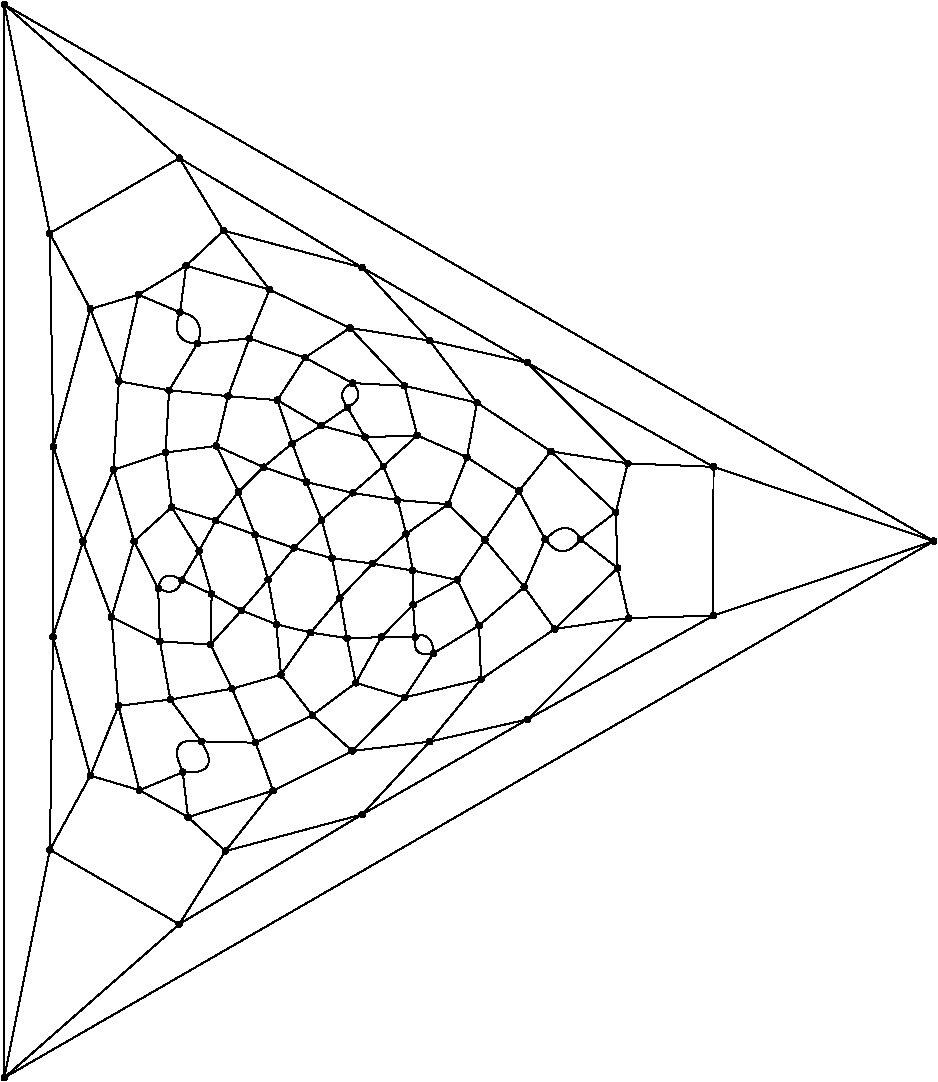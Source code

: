 #FIG 3.2
Portrait
Flush left
Inches
Letter  
100.00
Single
0
1200 2
# polyline
2 1 0 1 0 0 999 0 -1 4.000 0 0 0 0 0 2
	 3558 6045 3773 5867
# polyline
2 1 0 1 0 0 998 0 -1 4.000 0 0 0 0 0 2
	 3558 6045 3880 6157
# polyline
2 1 0 1 0 0 997 0 -1 4.000 0 0 0 0 0 2
	 3494 6552 3787 6651
# polyline
2 1 0 1 0 0 995 0 -1 4.000 0 0 0 0 0 2
	 3494 6552 3592 6889
# polyline
2 1 0 1 0 0 994 0 -1 4.000 0 0 0 0 0 2
	 3370 6231 3558 6045
# polyline
2 1 0 1 0 0 992 0 -1 4.000 0 0 0 0 0 2
	 3370 6231 3494 6552
# polyline
2 1 0 1 0 0 991 0 -1 4.000 0 0 0 0 0 2
	 3204 5886 3558 6045
# polyline
2 1 0 1 0 0 989 0 -1 4.000 0 0 0 0 0 2
	 3204 5886 3370 6231
# polyline
2 1 0 1 0 0 988 0 -1 4.000 0 0 0 0 0 2
	 3292 5513 3662 5543
# polyline
2 1 0 1 0 0 986 0 -1 4.000 0 0 0 0 0 2
	 3292 5513 3204 5886
# polyline
2 1 0 1 0 0 985 0 -1 4.000 0 0 0 0 0 2
	 3200 6446 3370 6231
# polyline
2 1 0 1 0 0 984 0 -1 4.000 0 0 0 0 0 2
	 3200 6446 3494 6552
# polyline
2 1 0 1 0 0 983 0 -1 4.000 0 0 0 0 0 2
	 3169 6998 3393 7120
# polyline
2 1 0 1 0 0 982 0 -1 4.000 0 0 0 0 0 2
	 3169 6998 3160 7376
# polyline
2 1 0 1 0 0 981 0 -1 4.000 0 0 0 0 0 2
	 3654 7224 3912 7286
# polyline
2 1 0 1 0 0 979 0 -1 4.000 0 0 0 0 0 2
	 3654 7224 3689 7602
# polyline
2 1 0 1 0 0 978 0 -1 4.000 0 0 0 0 0 2
	 3075 6673 3200 6446
# polyline
2 1 0 1 0 0 976 0 -1 4.000 0 0 0 0 0 2
	 3075 6673 3169 6998
# polyline
2 1 0 1 0 0 975 0 -1 4.000 0 0 0 0 0 2
	 4206 5001 4803 5096
# polyline
2 1 0 1 0 0 973 0 -1 4.000 0 0 0 0 0 2
	 4206 5001 4615 5435
# polyline
2 1 0 1 0 0 972 0 -1 4.000 0 0 0 0 0 2
	 3393 7120 3654 7224
# polyline
2 1 0 1 0 0 971 0 -1 4.000 0 0 0 0 0 2
	 3393 7120 3160 7376
# polyline
2 1 0 1 0 0 969 0 -1 4.000 0 0 0 0 0 2
	 2869 6345 3200 6446
# polyline
2 1 0 1 0 0 967 0 -1 4.000 0 0 0 0 0 2
	 2869 6345 3075 6673
# polyline
2 1 0 1 0 0 966 0 -1 4.000 0 0 0 0 0 2
	 2869 6345 2587 6602
# polyline
2 1 0 1 0 0 965 0 -1 4.000 0 0 0 0 0 2
	 3604 4714 3258 4271
# polyline
2 1 0 1 0 0 964 0 -1 4.000 0 0 0 0 0 2
	 3604 4714 4206 5001
# polyline
2 1 0 1 0 0 963 0 -1 4.000 0 0 0 0 0 2
	 3592 6889 3654 7224
# polyline
2 1 0 1 0 0 961 0 -1 4.000 0 0 0 0 0 2
	 3592 6889 3393 7120
# polyline
2 1 0 1 0 0 960 0 -1 4.000 0 0 0 0 0 2
	 2823 5936 3204 5886
# polyline
2 1 0 1 0 0 958 0 -1 4.000 0 0 0 0 0 2
	 2823 5936 2869 6345
# polyline
2 1 0 1 0 0 957 0 -1 4.000 0 0 0 0 0 2
	 2823 5936 2433 6065
# polyline
2 1 0 1 0 0 956 0 -1 4.000 0 0 0 0 0 2
	 2620 4752 2473 5401
# polyline
2 1 0 1 0 0 954 0 -1 4.000 0 0 0 0 0 2
	 2620 4752 2258 4859
# polyline
2 1 0 1 0 0 953 0 -1 4.000 0 0 0 0 0 2
	 4072 6728 4131 7026
# polyline
2 1 0 1 0 0 951 0 -1 4.000 0 0 0 0 0 2
	 2850 5469 3292 5513
# polyline
2 1 0 1 0 0 950 0 -1 4.000 0 0 0 0 0 2
	 2850 5469 2823 5936
# polyline
2 1 0 1 0 0 949 0 -1 4.000 0 0 0 0 0 2
	 2850 5469 2473 5401
# polyline
2 1 0 1 0 0 948 0 -1 4.000 0 0 0 0 0 2
	 2978 4535 2620 4752
# polyline
2 1 0 1 0 0 947 0 -1 4.000 0 0 0 0 0 2
	 2978 4535 3258 4271
# polyline
2 1 0 1 0 0 945 0 -1 4.000 0 0 0 0 0 2
	 2978 4535 3604 4714
# polyline
2 1 0 1 0 0 944 0 -1 4.000 0 0 0 0 0 2
	 3787 6651 4072 6728
# polyline
2 1 0 1 0 0 942 0 -1 4.000 0 0 0 0 0 2
	 3787 6651 3592 6889
# polyline
2 1 0 1 0 0 941 0 -1 4.000 0 0 0 0 0 2
	 2945 6892 3075 6673
# polyline
2 1 0 1 0 0 940 0 -1 4.000 0 0 0 0 0 2
	 2945 6892 3169 6998
# polyline
2 1 0 1 0 0 938 0 -1 4.000 0 0 0 0 0 2
	 2932 4884 2620 4752
# polyline
2 1 0 1 0 0 936 0 -1 4.000 0 0 0 0 0 2
	 2932 4884 2978 4535
# polyline
2 1 0 1 0 0 935 0 -1 4.000 0 0 0 0 0 2
	 3994 6442 4072 6728
# polyline
2 1 0 1 0 0 933 0 -1 4.000 0 0 0 0 0 2
	 3994 6442 3787 6651
# polyline
2 1 0 1 0 0 932 0 -1 4.000 0 0 0 0 0 2
	 6213 6802 6297 7177
# polyline
2 1 0 1 0 0 930 0 -1 4.000 0 0 0 0 0 2
	 6213 6802 5742 7259
# polyline
2 1 0 1 0 0 929 0 -1 4.000 0 0 0 0 0 2
	 4226 5415 4615 5435
# polyline
2 1 0 1 0 0 927 0 -1 4.000 0 0 0 0 0 2
	 4441 7321 4250 7663
# polyline
2 1 0 1 0 0 925 0 -1 4.000 0 0 0 0 0 2
	 4441 7321 4183 7328
# polyline
2 1 0 1 0 0 924 0 -1 4.000 0 0 0 0 0 2
	 5935 6586 6213 6802
# polyline
2 1 0 1 0 0 922 0 -1 4.000 0 0 0 0 0 2
	 3869 5224 4206 5001
# polyline
2 1 0 1 0 0 920 0 -1 4.000 0 0 0 0 0 2
	 3869 5224 4226 5415
# polyline
2 1 0 1 0 0 919 0 -1 4.000 0 0 0 0 0 2
	 3869 5224 3662 5543
# polyline
2 1 0 1 0 0 918 0 -1 4.000 0 0 0 0 0 2
	 4696 7319 4441 7321
# polyline
2 1 0 1 0 0 917 0 -1 4.000 0 0 0 0 0 2
	 6200 6383 6213 6802
# polyline
2 1 0 1 0 0 915 0 -1 4.000 0 0 0 0 0 2
	 6200 6383 5935 6586
# polyline
2 1 0 1 0 0 914 0 -1 4.000 0 0 0 0 0 2
	 5713 5927 6200 6383
# polyline
2 1 0 1 0 0 913 0 -1 4.000 0 0 0 0 0 2
	 5713 5927 5474 6224
# polyline
2 1 0 1 0 0 912 0 -1 4.000 0 0 0 0 0 2
	 3451 5080 3604 4714
# polyline
2 1 0 1 0 0 910 0 -1 4.000 0 0 0 0 0 2
	 3451 5080 3869 5224
# polyline
2 1 0 1 0 0 909 0 -1 4.000 0 0 0 0 0 2
	 3451 5080 3292 5513
# polyline
2 1 0 1 0 0 908 0 -1 4.000 0 0 0 0 0 2
	 4680 7076 4696 7319
# polyline
2 1 0 1 0 0 906 0 -1 4.000 0 0 0 0 0 2
	 4680 7076 4441 7321
# polyline
2 1 0 1 0 0 905 0 -1 4.000 0 0 0 0 0 2
	 6933 6043 8585 6600
# polyline
2 1 0 1 0 0 903 0 -1 4.000 0 0 0 0 0 2
	 6933 6043 6932 7159
# polyline
2 1 0 1 0 0 902 0 -1 4.000 0 0 0 0 0 2
	 3062 5119 3451 5080
# polyline
2 1 0 1 0 0 901 0 -1 4.000 0 0 0 0 0 2
	 3062 5119 2850 5469
# polyline
2 1 0 1 0 0 898 0 -1 4.000 0 0 0 0 0 2
	 4677 6821 4680 7076
# polyline
2 1 0 1 0 0 896 0 -1 4.000 0 0 0 0 0 2
	 4677 6821 4376 6769
# polyline
2 1 0 1 0 0 895 0 -1 4.000 0 0 0 0 0 2
	 4376 6769 4131 7026
# polyline
2 1 0 1 0 0 894 0 -1 4.000 0 0 0 0 0 2
	 4376 6769 4072 6728
# polyline
2 1 0 1 0 0 893 0 -1 4.000 0 0 0 0 0 2
	 6290 6017 6933 6043
# polyline
2 1 0 1 0 0 891 0 -1 4.000 0 0 0 0 0 2
	 6290 6017 6200 6383
# polyline
2 1 0 1 0 0 890 0 -1 4.000 0 0 0 0 0 2
	 6290 6017 5713 5927
# polyline
2 1 0 1 0 0 889 0 -1 4.000 0 0 0 0 0 2
	 5012 6891 4680 7076
# polyline
2 1 0 1 0 0 887 0 -1 4.000 0 0 0 0 0 2
	 5012 6891 4677 6821
# polyline
2 1 0 1 0 0 886 0 -1 4.000 0 0 0 0 0 2
	 5537 5262 6933 6043
# polyline
2 1 0 1 0 0 884 0 -1 4.000 0 0 0 0 0 2
	 5537 5262 6290 6017
# polyline
2 1 0 1 0 0 883 0 -1 4.000 0 0 0 0 0 2
	 4627 6546 4677 6821
# polyline
2 1 0 1 0 0 882 0 -1 4.000 0 0 0 0 0 2
	 4627 6546 4376 6769
# polyline
2 1 0 1 0 0 880 0 -1 4.000 0 0 0 0 0 2
	 5159 5562 5713 5927
# polyline
2 1 0 1 0 0 879 0 -1 4.000 0 0 0 0 0 2
	 5159 5562 5084 5971
# polyline
2 1 0 1 0 0 878 0 -1 4.000 0 0 0 0 0 2
	 4226 6238 3994 6442
# polyline
2 1 0 1 0 0 877 0 -1 4.000 0 0 0 0 0 2
	 4803 5096 5537 5262
# polyline
2 1 0 1 0 0 875 0 -1 4.000 0 0 0 0 0 2
	 4803 5096 5159 5562
# polyline
2 1 0 1 0 0 874 0 -1 4.000 0 0 0 0 0 2
	 4563 6292 4627 6546
# polyline
2 1 0 1 0 0 873 0 -1 4.000 0 0 0 0 0 2
	 4563 6292 4226 6238
# polyline
2 1 0 1 0 0 872 0 -1 4.000 0 0 0 0 0 2
	 2927 3727 1955 4291
# polyline
2 1 0 1 0 0 871 0 -1 4.000 0 0 0 0 0 2
	 2927 3727 1614 2575
# polyline
2 1 0 1 0 0 869 0 -1 4.000 0 0 0 0 0 2
	 4943 6323 4627 6546
# polyline
2 1 0 1 0 0 868 0 -1 4.000 0 0 0 0 0 2
	 4943 6323 4563 6292
# polyline
2 1 0 1 0 0 867 0 -1 4.000 0 0 0 0 0 2
	 4298 4548 2927 3727
# polyline
2 1 0 1 0 0 865 0 -1 4.000 0 0 0 0 0 2
	 4298 4548 5537 5262
# polyline
2 1 0 1 0 0 863 0 -1 4.000 0 0 0 0 0 2
	 4298 4548 4803 5096
# polyline
2 1 0 1 0 0 862 0 -1 4.000 0 0 0 0 0 2
	 5219 6592 5012 6891
# polyline
2 1 0 1 0 0 860 0 -1 4.000 0 0 0 0 0 2
	 5219 6592 4943 6323
# polyline
2 1 0 1 0 0 859 0 -1 4.000 0 0 0 0 0 2
	 3258 4271 2927 3727
# polyline
2 1 0 1 0 0 857 0 -1 4.000 0 0 0 0 0 2
	 3258 4271 4298 4548
# polyline
2 1 0 1 0 0 856 0 -1 4.000 0 0 0 0 0 2
	 4456 6038 4563 6292
# polyline
2 1 0 1 0 0 854 0 -1 4.000 0 0 0 0 0 2
	 4456 6038 4226 6238
# polyline
2 1 0 1 0 0 853 0 -1 4.000 0 0 0 0 0 2
	 4615 5435 5159 5562
# polyline
2 1 0 1 0 0 851 0 -1 4.000 0 0 0 0 0 2
	 4615 5435 4711 5807
# polyline
2 1 0 1 0 0 850 0 -1 4.000 0 0 0 0 0 2
	 4711 5807 4456 6038
# polyline
2 1 0 1 0 0 849 0 -1 4.000 0 0 0 0 0 2
	 5474 6224 5219 6592
# polyline
2 1 0 1 0 0 847 0 -1 4.000 0 0 0 0 0 2
	 5474 6224 5084 5971
# polyline
2 1 0 1 0 0 846 0 -1 4.000 0 0 0 0 0 2
	 5084 5971 4943 6323
# polyline
2 1 0 1 0 0 845 0 -1 4.000 0 0 0 0 0 2
	 5084 5971 4711 5807
# polyline
2 1 0 1 0 0 844 0 -1 4.000 0 0 0 0 0 2
	 3498 8112 3924 7905
# polyline
2 1 0 1 0 0 842 0 -1 4.000 0 0 0 0 0 2
	 4223 8174 3924 7905
# polyline
2 1 0 1 0 0 841 0 -1 4.000 0 0 0 0 0 2
	 3321 7707 3498 8112
# polyline
2 1 0 1 0 0 840 0 -1 4.000 0 0 0 0 0 2
	 4615 7773 4223 8174
# polyline
2 1 0 1 0 0 838 0 -1 4.000 0 0 0 0 0 2
	 4615 7773 4250 7663
# polyline
2 1 0 1 0 0 837 0 -1 4.000 0 0 0 0 0 2
	 4250 7663 3924 7905
# polyline
2 1 0 1 0 0 836 0 -1 4.000 0 0 0 0 0 2
	 5189 7636 4615 7773
# polyline
2 1 0 1 0 0 835 0 -1 4.000 0 0 0 0 0 2
	 3689 7602 3924 7905
# polyline
2 1 0 1 0 0 834 0 -1 4.000 0 0 0 0 0 2
	 3689 7602 3321 7707
# polyline
2 1 0 1 0 0 832 0 -1 4.000 0 0 0 0 0 2
	 4834 7441 4615 7773
# polyline
2 1 0 1 0 0 830 0 -1 4.000 0 0 0 0 0 2
	 4183 7328 4250 7663
# polyline
2 1 0 1 0 0 829 0 -1 4.000 0 0 0 0 0 2
	 5175 7232 5189 7636
# polyline
2 1 0 1 0 0 827 0 -1 4.000 0 0 0 0 0 2
	 5175 7232 4834 7441
# polyline
2 1 0 1 0 0 826 0 -1 4.000 0 0 0 0 0 2
	 5175 7232 5012 6891
# polyline
2 1 0 1 0 0 825 0 -1 4.000 0 0 0 0 0 2
	 3912 7286 4183 7328
# polyline
2 1 0 1 0 0 824 0 -1 4.000 0 0 0 0 0 2
	 3912 7286 3689 7602
# polyline
2 1 0 1 0 0 823 0 -1 4.000 0 0 0 0 0 2
	 5513 6944 5175 7232
# polyline
2 1 0 1 0 0 821 0 -1 4.000 0 0 0 0 0 2
	 5513 6944 5219 6592
# polyline
2 1 0 1 0 0 820 0 -1 4.000 0 0 0 0 0 2
	 4131 7026 4183 7328
# polyline
2 1 0 1 0 0 819 0 -1 4.000 0 0 0 0 0 2
	 4131 7026 3912 7286
# polyline
2 1 0 1 0 0 818 0 -1 4.000 0 0 0 0 0 2
	 3630 8471 3498 8112
# polyline
2 1 0 1 0 0 816 0 -1 4.000 0 0 0 0 0 2
	 3630 8471 4223 8174
# polyline
2 1 0 1 0 0 815 0 -1 4.000 0 0 0 0 0 2
	 3160 7376 3321 7707
# polyline
2 1 0 1 0 0 814 0 -1 4.000 0 0 0 0 0 2
	 4804 8104 4223 8174
# polyline
2 1 0 1 0 0 813 0 -1 4.000 0 0 0 0 0 2
	 4804 8104 5189 7636
# polyline
2 1 0 1 0 0 812 0 -1 4.000 0 0 0 0 0 2
	 4298 8650 3272 8925
# polyline
2 1 0 1 0 0 810 0 -1 4.000 0 0 0 0 0 2
	 4298 8650 4804 8104
# polyline
2 1 0 1 0 0 809 0 -1 4.000 0 0 0 0 0 2
	 3272 8925 3630 8471
# polyline
2 1 0 1 0 0 808 0 -1 4.000 0 0 0 0 0 2
	 2926 9473 3272 8925
# polyline
2 1 0 1 0 0 806 0 -1 4.000 0 0 0 0 0 2
	 2926 9473 4298 8650
# polyline
2 1 0 1 0 0 805 0 -1 4.000 0 0 0 0 0 2
	 5742 7259 5189 7636
# polyline
2 1 0 1 0 0 804 0 -1 4.000 0 0 0 0 0 2
	 5742 7259 5513 6944
# polyline
2 1 0 1 0 0 802 0 -1 4.000 0 0 0 0 0 2
	 5538 7937 4298 8650
# polyline
2 1 0 1 0 0 800 0 -1 4.000 0 0 0 0 0 2
	 5538 7937 4804 8104
# polyline
2 1 0 1 0 0 799 0 -1 4.000 0 0 0 0 0 2
	 6297 7177 5538 7937
# polyline
2 1 0 1 0 0 797 0 -1 4.000 0 0 0 0 0 2
	 6297 7177 5742 7259
# polyline
2 1 0 1 0 0 795 0 -1 4.000 0 0 0 0 0 2
	 6932 7159 5538 7937
# polyline
2 1 0 1 0 0 793 0 -1 4.000 0 0 0 0 0 2
	 6932 7159 6297 7177
# polyline
2 1 0 1 0 0 792 0 -1 4.000 0 0 0 0 0 2
	 1614 10624 2926 9473
# polyline
2 1 0 1 0 0 790 0 -1 4.000 0 0 0 0 0 2
	 8585 6600 1614 10624
# polyline
2 1 0 1 0 0 788 0 -1 4.000 0 0 0 0 0 2
	 8585 6600 6932 7159
# polyline
2 1 0 1 0 0 787 0 -1 4.000 0 0 0 0 0 2
	 1614 2575 1614 10624
# polyline
2 1 0 1 0 0 785 0 -1 4.000 0 0 0 0 0 2
	 1614 2575 8585 6600
# polyline
2 1 0 1 0 0 783 0 -1 4.000 0 0 0 0 0 2
	 5669 6586 5513 6944
# polyline
2 1 0 1 0 0 782 0 -1 4.000 0 0 0 0 0 2
	 5669 6586 5474 6224
# polyline
2 1 0 1 0 0 781 0 -1 4.000 0 0 0 0 0 2
	 2781 7352 2768 6956
# polyline
2 1 0 1 0 0 780 0 -1 4.000 0 0 0 0 0 2
	 2781 7352 3160 7376
# polyline
2 1 0 1 0 0 779 0 -1 4.000 0 0 0 0 0 2
	 2587 6602 2768 6956
# polyline
2 1 0 1 0 0 777 0 -1 4.000 0 0 0 0 0 2
	 2859 7788 2781 7352
# polyline
2 1 0 1 0 0 776 0 -1 4.000 0 0 0 0 0 2
	 2859 7788 3321 7707
# polyline
2 1 0 1 0 0 775 0 -1 4.000 0 0 0 0 0 2
	 2418 7170 2587 6602
# polyline
2 1 0 1 0 0 773 0 -1 4.000 0 0 0 0 0 2
	 2418 7170 2781 7352
# polyline
2 1 0 1 0 0 772 0 -1 4.000 0 0 0 0 0 2
	 2433 6065 2587 6602
# polyline
2 1 0 1 0 0 771 0 -1 4.000 0 0 0 0 0 2
	 3090 8102 2859 7788
# polyline
2 1 0 1 0 0 770 0 -1 4.000 0 0 0 0 0 2
	 3090 8102 3498 8112
# polyline
2 1 0 1 0 0 768 0 -1 4.000 0 0 0 0 0 2
	 2470 7835 2418 7170
# polyline
2 1 0 1 0 0 767 0 -1 4.000 0 0 0 0 0 2
	 2470 7835 2859 7788
# polyline
2 1 0 1 0 0 766 0 -1 4.000 0 0 0 0 0 2
	 2204 6604 2433 6065
# polyline
2 1 0 1 0 0 764 0 -1 4.000 0 0 0 0 0 2
	 2204 6604 2418 7170
# polyline
2 1 0 1 0 0 763 0 -1 4.000 0 0 0 0 0 2
	 2992 8670 3630 8471
# polyline
2 1 0 1 0 0 762 0 -1 4.000 0 0 0 0 0 2
	 2992 8670 3272 8925
# polyline
2 1 0 1 0 0 761 0 -1 4.000 0 0 0 0 0 2
	 2473 5401 2433 6065
# polyline
2 1 0 1 0 0 759 0 -1 4.000 0 0 0 0 0 2
	 2952 8333 2992 8670
# polyline
2 1 0 1 0 0 757 0 -1 4.000 0 0 0 0 0 2
	 2628 8468 2470 7835
# polyline
2 1 0 1 0 0 755 0 -1 4.000 0 0 0 0 0 2
	 2628 8468 2952 8333
# polyline
2 1 0 1 0 0 754 0 -1 4.000 0 0 0 0 0 2
	 2628 8468 2992 8670
# polyline
2 1 0 1 0 0 753 0 -1 4.000 0 0 0 0 0 2
	 1956 8915 2926 9473
# polyline
2 1 0 1 0 0 752 0 -1 4.000 0 0 0 0 0 2
	 1956 8915 1614 10624
# polyline
2 1 0 1 0 0 750 0 -1 4.000 0 0 0 0 0 2
	 2259 8359 2628 8468
# polyline
2 1 0 1 0 0 749 0 -1 4.000 0 0 0 0 0 2
	 2259 8359 1956 8915
# polyline
2 1 0 1 0 0 748 0 -1 4.000 0 0 0 0 0 2
	 2259 8359 2470 7835
# polyline
2 1 0 1 0 0 747 0 -1 4.000 0 0 0 0 0 2
	 1979 7318 2204 6604
# polyline
2 1 0 1 0 0 745 0 -1 4.000 0 0 0 0 0 2
	 1979 7318 2259 8359
# polyline
2 1 0 1 0 0 744 0 -1 4.000 0 0 0 0 0 2
	 1979 7318 1956 8915
# polyline
2 1 0 1 0 0 743 0 -1 4.000 0 0 0 0 0 2
	 1955 4291 1614 2575
# polyline
2 1 0 1 0 0 741 0 -1 4.000 0 0 0 0 0 2
	 1982 5892 1979 7318
# polyline
2 1 0 1 0 0 740 0 -1 4.000 0 0 0 0 0 2
	 1982 5892 1955 4291
# polyline
2 1 0 1 0 0 739 0 -1 4.000 0 0 0 0 0 2
	 1982 5892 2204 6604
# polyline
2 1 0 1 0 0 738 0 -1 4.000 0 0 0 0 0 2
	 2258 4859 2473 5401
# polyline
2 1 0 1 0 0 736 0 -1 4.000 0 0 0 0 0 2
	 2258 4859 1982 5892
# polyline
2 1 0 1 0 0 735 0 -1 4.000 0 0 0 0 0 2
	 2258 4859 1955 4291
# polyline
2 1 0 1 0 0 734 0 -1 4.000 0 0 0 0 0 2
	 4319 5821 4711 5807
# polyline
2 1 0 1 0 0 732 0 -1 4.000 0 0 0 0 0 2
	 4319 5821 4456 6038
# polyline
2 1 0 1 0 0 731 0 -1 4.000 0 0 0 0 0 2
	 4187 5597 4319 5821
# polyline
2 1 0 1 0 0 730 0 -1 4.000 0 0 0 0 0 2
	 3990 5734 4187 5597
# polyline
2 1 0 1 0 0 728 0 -1 4.000 0 0 0 0 0 2
	 3990 5734 4319 5821
# polyline
2 1 0 1 0 0 727 0 -1 4.000 0 0 0 0 0 2
	 3880 6157 4226 6238
# polyline
2 1 0 1 0 0 725 0 -1 4.000 0 0 0 0 0 2
	 3880 6157 3994 6442
# polyline
2 1 0 1 0 0 724 0 -1 4.000 0 0 0 0 0 2
	 3773 5867 3990 5734
# polyline
2 1 0 1 0 0 722 0 -1 4.000 0 0 0 0 0 2
	 3773 5867 3880 6157
# polyline
2 1 0 1 0 0 721 0 -1 4.000 0 0 0 0 0 2
	 3662 5543 3990 5734
# polyline
2 1 0 1 0 0 719 0 -1 4.000 0 0 0 0 0 2
	 3662 5543 3773 5867
# spline
3 4 0 0 0 0 717 0 20 4.000 0 0 0 22
	 3682 5543 3682 5543 3681 5536 3678 5531 3674 5526 3668 5523
	 3662 5522 3655 5523 3650 5526 3645 5531 3642 5536 3641 5543
	 3642 5549 3645 5555 3650 5559 3655 5562 3662 5563 3668 5562
	 3674 5559 3678 5555 3681 5549 3682 5543
	 0.000 0.000 0.000 -1.000 -1.000 -1.000 0.000 0.000
	 -1.000 -1.000 -1.000 0.000 0.000 -1.000 -1.000 -1.000
	 0.000 0.000 -1.000 -1.000 -1.000 0.000
# spline
3 4 0 1 0 0 715 0 -1 4.000 0 0 0 22
	 3682 5543 3682 5543 3681 5536 3678 5531 3674 5526 3668 5523
	 3662 5522 3655 5523 3650 5526 3645 5531 3642 5536 3641 5543
	 3642 5549 3645 5555 3650 5559 3655 5562 3662 5563 3668 5562
	 3674 5559 3678 5555 3681 5549 3682 5543
	 0.000 0.000 0.000 -1.000 -1.000 -1.000 0.000 0.000
	 -1.000 -1.000 -1.000 0.000 0.000 -1.000 -1.000 -1.000
	 0.000 0.000 -1.000 -1.000 -1.000 0.000
# spline
3 4 0 0 0 0 714 0 20 4.000 0 0 0 22
	 3793 5867 3793 5867 3792 5861 3789 5855 3785 5851 3779 5848
	 3773 5847 3766 5848 3761 5851 3756 5855 3753 5861 3752 5867
	 3753 5874 3756 5880 3761 5884 3766 5887 3773 5888 3779 5887
	 3785 5884 3789 5880 3792 5874 3793 5867
	 0.000 0.000 0.000 -1.000 -1.000 -1.000 0.000 0.000
	 -1.000 -1.000 -1.000 0.000 0.000 -1.000 -1.000 -1.000
	 0.000 0.000 -1.000 -1.000 -1.000 0.000
# spline
3 4 0 1 0 0 712 0 -1 4.000 0 0 0 22
	 3793 5867 3793 5867 3792 5861 3789 5855 3785 5851 3779 5848
	 3773 5847 3766 5848 3761 5851 3756 5855 3753 5861 3752 5867
	 3753 5874 3756 5880 3761 5884 3766 5887 3773 5888 3779 5887
	 3785 5884 3789 5880 3792 5874 3793 5867
	 0.000 0.000 0.000 -1.000 -1.000 -1.000 0.000 0.000
	 -1.000 -1.000 -1.000 0.000 0.000 -1.000 -1.000 -1.000
	 0.000 0.000 -1.000 -1.000 -1.000 0.000
# spline
3 4 0 0 0 0 711 0 20 4.000 0 0 0 22
	 3901 6157 3901 6157 3900 6151 3897 6145 3892 6141 3887 6138
	 3880 6137 3874 6138 3868 6141 3864 6145 3861 6151 3860 6157
	 3861 6164 3864 6170 3868 6174 3874 6177 3880 6178 3887 6177
	 3892 6174 3897 6170 3900 6164 3901 6157
	 0.000 0.000 0.000 -1.000 -1.000 -1.000 0.000 0.000
	 -1.000 -1.000 -1.000 0.000 0.000 -1.000 -1.000 -1.000
	 0.000 0.000 -1.000 -1.000 -1.000 0.000
# spline
3 4 0 1 0 0 709 0 -1 4.000 0 0 0 22
	 3901 6157 3901 6157 3900 6151 3897 6145 3892 6141 3887 6138
	 3880 6137 3874 6138 3868 6141 3864 6145 3861 6151 3860 6157
	 3861 6164 3864 6170 3868 6174 3874 6177 3880 6178 3887 6177
	 3892 6174 3897 6170 3900 6164 3901 6157
	 0.000 0.000 0.000 -1.000 -1.000 -1.000 0.000 0.000
	 -1.000 -1.000 -1.000 0.000 0.000 -1.000 -1.000 -1.000
	 0.000 0.000 -1.000 -1.000 -1.000 0.000
# spline
3 4 0 0 0 0 708 0 20 4.000 0 0 0 22
	 4011 5734 4011 5734 4010 5727 4007 5722 4003 5717 3997 5714
	 3990 5713 3984 5714 3978 5717 3974 5722 3971 5727 3970 5734
	 3971 5740 3974 5746 3978 5750 3984 5753 3990 5754 3997 5753
	 4003 5750 4007 5746 4010 5740 4011 5734
	 0.000 0.000 0.000 -1.000 -1.000 -1.000 0.000 0.000
	 -1.000 -1.000 -1.000 0.000 0.000 -1.000 -1.000 -1.000
	 0.000 0.000 -1.000 -1.000 -1.000 0.000
# spline
3 4 0 1 0 0 706 0 -1 4.000 0 0 0 22
	 4011 5734 4011 5734 4010 5727 4007 5722 4003 5717 3997 5714
	 3990 5713 3984 5714 3978 5717 3974 5722 3971 5727 3970 5734
	 3971 5740 3974 5746 3978 5750 3984 5753 3990 5754 3997 5753
	 4003 5750 4007 5746 4010 5740 4011 5734
	 0.000 0.000 0.000 -1.000 -1.000 -1.000 0.000 0.000
	 -1.000 -1.000 -1.000 0.000 0.000 -1.000 -1.000 -1.000
	 0.000 0.000 -1.000 -1.000 -1.000 0.000
# spline
3 4 0 0 0 0 705 0 20 4.000 0 0 0 22
	 4208 5597 4208 5597 4207 5590 4204 5584 4199 5580 4194 5577
	 4187 5576 4181 5577 4175 5580 4171 5584 4168 5590 4167 5597
	 4168 5603 4171 5609 4175 5613 4181 5616 4187 5617 4194 5616
	 4199 5613 4204 5609 4207 5603 4208 5597
	 0.000 0.000 0.000 -1.000 -1.000 -1.000 0.000 0.000
	 -1.000 -1.000 -1.000 0.000 0.000 -1.000 -1.000 -1.000
	 0.000 0.000 -1.000 -1.000 -1.000 0.000
# spline
3 4 0 1 0 0 703 0 -1 4.000 0 0 0 22
	 4208 5597 4208 5597 4207 5590 4204 5584 4199 5580 4194 5577
	 4187 5576 4181 5577 4175 5580 4171 5584 4168 5590 4167 5597
	 4168 5603 4171 5609 4175 5613 4181 5616 4187 5617 4194 5616
	 4199 5613 4204 5609 4207 5603 4208 5597
	 0.000 0.000 0.000 -1.000 -1.000 -1.000 0.000 0.000
	 -1.000 -1.000 -1.000 0.000 0.000 -1.000 -1.000 -1.000
	 0.000 0.000 -1.000 -1.000 -1.000 0.000
# spline
3 4 0 0 0 0 702 0 20 4.000 0 0 0 22
	 4340 5821 4340 5821 4339 5814 4336 5809 4331 5804 4326 5801
	 4319 5800 4313 5801 4307 5804 4303 5809 4300 5814 4299 5821
	 4300 5827 4303 5833 4307 5837 4313 5840 4319 5841 4326 5840
	 4331 5837 4336 5833 4339 5827 4340 5821
	 0.000 0.000 0.000 -1.000 -1.000 -1.000 0.000 0.000
	 -1.000 -1.000 -1.000 0.000 0.000 -1.000 -1.000 -1.000
	 0.000 0.000 -1.000 -1.000 -1.000 0.000
# spline
3 4 0 1 0 0 700 0 -1 4.000 0 0 0 22
	 4340 5821 4340 5821 4339 5814 4336 5809 4331 5804 4326 5801
	 4319 5800 4313 5801 4307 5804 4303 5809 4300 5814 4299 5821
	 4300 5827 4303 5833 4307 5837 4313 5840 4319 5841 4326 5840
	 4331 5837 4336 5833 4339 5827 4340 5821
	 0.000 0.000 0.000 -1.000 -1.000 -1.000 0.000 0.000
	 -1.000 -1.000 -1.000 0.000 0.000 -1.000 -1.000 -1.000
	 0.000 0.000 -1.000 -1.000 -1.000 0.000
# spline
3 4 0 0 0 0 699 0 20 4.000 0 0 0 22
	 2279 4859 2279 4859 2278 4852 2275 4847 2270 4842 2265 4839
	 2258 4838 2252 4839 2246 4842 2242 4847 2239 4852 2238 4859
	 2239 4865 2242 4871 2246 4875 2252 4878 2258 4879 2265 4878
	 2270 4875 2275 4871 2278 4865 2279 4859
	 0.000 0.000 0.000 -1.000 -1.000 -1.000 0.000 0.000
	 -1.000 -1.000 -1.000 0.000 0.000 -1.000 -1.000 -1.000
	 0.000 0.000 -1.000 -1.000 -1.000 0.000
# spline
3 4 0 1 0 0 697 0 -1 4.000 0 0 0 22
	 2279 4859 2279 4859 2278 4852 2275 4847 2270 4842 2265 4839
	 2258 4838 2252 4839 2246 4842 2242 4847 2239 4852 2238 4859
	 2239 4865 2242 4871 2246 4875 2252 4878 2258 4879 2265 4878
	 2270 4875 2275 4871 2278 4865 2279 4859
	 0.000 0.000 0.000 -1.000 -1.000 -1.000 0.000 0.000
	 -1.000 -1.000 -1.000 0.000 0.000 -1.000 -1.000 -1.000
	 0.000 0.000 -1.000 -1.000 -1.000 0.000
# spline
3 4 0 0 0 0 696 0 20 4.000 0 0 0 22
	 2002 5892 2002 5892 2001 5886 1998 5880 1994 5876 1988 5873
	 1982 5872 1975 5873 1970 5876 1965 5880 1962 5886 1961 5892
	 1962 5898 1965 5904 1970 5909 1975 5911 1982 5912 1988 5911
	 1994 5909 1998 5904 2001 5899 2002 5892
	 0.000 0.000 0.000 -1.000 -1.000 -1.000 0.000 0.000
	 -1.000 -1.000 -1.000 0.000 0.000 -1.000 -1.000 -1.000
	 0.000 0.000 -1.000 -1.000 -1.000 0.000
# spline
3 4 0 1 0 0 694 0 -1 4.000 0 0 0 22
	 2002 5892 2002 5892 2001 5886 1998 5880 1994 5876 1988 5873
	 1982 5872 1975 5873 1970 5876 1965 5880 1962 5886 1961 5892
	 1962 5898 1965 5904 1970 5909 1975 5911 1982 5912 1988 5911
	 1994 5909 1998 5904 2001 5899 2002 5892
	 0.000 0.000 0.000 -1.000 -1.000 -1.000 0.000 0.000
	 -1.000 -1.000 -1.000 0.000 0.000 -1.000 -1.000 -1.000
	 0.000 0.000 -1.000 -1.000 -1.000 0.000
# spline
3 4 0 0 0 0 693 0 20 4.000 0 0 0 22
	 1975 4291 1975 4291 1974 4285 1971 4279 1967 4275 1961 4272
	 1955 4271 1948 4272 1942 4275 1938 4279 1935 4285 1934 4291
	 1935 4298 1938 4304 1942 4308 1948 4311 1955 4312 1961 4311
	 1967 4308 1971 4304 1974 4298 1975 4291
	 0.000 0.000 0.000 -1.000 -1.000 -1.000 0.000 0.000
	 -1.000 -1.000 -1.000 0.000 0.000 -1.000 -1.000 -1.000
	 0.000 0.000 -1.000 -1.000 -1.000 0.000
# spline
3 4 0 1 0 0 691 0 -1 4.000 0 0 0 22
	 1975 4291 1975 4291 1974 4285 1971 4279 1967 4275 1961 4272
	 1955 4271 1948 4272 1942 4275 1938 4279 1935 4285 1934 4291
	 1935 4298 1938 4304 1942 4308 1948 4311 1955 4312 1961 4311
	 1967 4308 1971 4304 1974 4298 1975 4291
	 0.000 0.000 0.000 -1.000 -1.000 -1.000 0.000 0.000
	 -1.000 -1.000 -1.000 0.000 0.000 -1.000 -1.000 -1.000
	 0.000 0.000 -1.000 -1.000 -1.000 0.000
# spline
3 4 0 0 0 0 690 0 20 4.000 0 0 0 22
	 2000 7318 2000 7318 1999 7311 1996 7306 1992 7301 1986 7299
	 1979 7298 1973 7299 1967 7301 1963 7306 1960 7311 1959 7318
	 1960 7324 1963 7330 1967 7334 1973 7337 1979 7338 1986 7337
	 1992 7334 1996 7330 1999 7324 2000 7318
	 0.000 0.000 0.000 -1.000 -1.000 -1.000 0.000 0.000
	 -1.000 -1.000 -1.000 0.000 0.000 -1.000 -1.000 -1.000
	 0.000 0.000 -1.000 -1.000 -1.000 0.000
# spline
3 4 0 1 0 0 688 0 -1 4.000 0 0 0 22
	 2000 7318 2000 7318 1999 7311 1996 7306 1992 7301 1986 7299
	 1979 7298 1973 7299 1967 7301 1963 7306 1960 7311 1959 7318
	 1960 7324 1963 7330 1967 7334 1973 7337 1979 7338 1986 7337
	 1992 7334 1996 7330 1999 7324 2000 7318
	 0.000 0.000 0.000 -1.000 -1.000 -1.000 0.000 0.000
	 -1.000 -1.000 -1.000 0.000 0.000 -1.000 -1.000 -1.000
	 0.000 0.000 -1.000 -1.000 -1.000 0.000
# spline
3 4 0 0 0 0 687 0 20 4.000 0 0 0 22
	 2279 8359 2279 8359 2278 8353 2276 8347 2271 8343 2266 8340
	 2259 8339 2253 8340 2247 8343 2243 8347 2240 8353 2239 8359
	 2240 8366 2243 8371 2247 8376 2253 8379 2259 8380 2266 8379
	 2271 8376 2276 8371 2278 8366 2279 8359
	 0.000 0.000 0.000 -1.000 -1.000 -1.000 0.000 0.000
	 -1.000 -1.000 -1.000 0.000 0.000 -1.000 -1.000 -1.000
	 0.000 0.000 -1.000 -1.000 -1.000 0.000
# spline
3 4 0 1 0 0 685 0 -1 4.000 0 0 0 22
	 2279 8359 2279 8359 2278 8353 2276 8347 2271 8343 2266 8340
	 2259 8339 2253 8340 2247 8343 2243 8347 2240 8353 2239 8359
	 2240 8366 2243 8371 2247 8376 2253 8379 2259 8380 2266 8379
	 2271 8376 2276 8371 2278 8366 2279 8359
	 0.000 0.000 0.000 -1.000 -1.000 -1.000 0.000 0.000
	 -1.000 -1.000 -1.000 0.000 0.000 -1.000 -1.000 -1.000
	 0.000 0.000 -1.000 -1.000 -1.000 0.000
# spline
3 4 0 0 0 0 684 0 20 4.000 0 0 0 22
	 1976 8915 1976 8915 1975 8909 1972 8903 1968 8899 1962 8896
	 1956 8895 1949 8896 1944 8899 1939 8903 1936 8909 1935 8915
	 1936 8922 1939 8927 1944 8932 1949 8935 1956 8936 1962 8935
	 1968 8932 1972 8927 1975 8922 1976 8915
	 0.000 0.000 0.000 -1.000 -1.000 -1.000 0.000 0.000
	 -1.000 -1.000 -1.000 0.000 0.000 -1.000 -1.000 -1.000
	 0.000 0.000 -1.000 -1.000 -1.000 0.000
# spline
3 4 0 1 0 0 682 0 -1 4.000 0 0 0 22
	 1976 8915 1976 8915 1975 8909 1972 8903 1968 8899 1962 8896
	 1956 8895 1949 8896 1944 8899 1939 8903 1936 8909 1935 8915
	 1936 8922 1939 8927 1944 8932 1949 8935 1956 8936 1962 8935
	 1968 8932 1972 8927 1975 8922 1976 8915
	 0.000 0.000 0.000 -1.000 -1.000 -1.000 0.000 0.000
	 -1.000 -1.000 -1.000 0.000 0.000 -1.000 -1.000 -1.000
	 0.000 0.000 -1.000 -1.000 -1.000 0.000
# spline
3 4 0 0 0 0 681 0 20 4.000 0 0 0 22
	 2648 8468 2648 8468 2647 8461 2644 8456 2640 8451 2634 8448
	 2628 8447 2621 8448 2616 8451 2611 8456 2608 8461 2607 8468
	 2608 8474 2611 8480 2616 8484 2621 8487 2628 8488 2634 8487
	 2640 8484 2644 8480 2647 8474 2648 8468
	 0.000 0.000 0.000 -1.000 -1.000 -1.000 0.000 0.000
	 -1.000 -1.000 -1.000 0.000 0.000 -1.000 -1.000 -1.000
	 0.000 0.000 -1.000 -1.000 -1.000 0.000
# spline
3 4 0 1 0 0 679 0 -1 4.000 0 0 0 22
	 2648 8468 2648 8468 2647 8461 2644 8456 2640 8451 2634 8448
	 2628 8447 2621 8448 2616 8451 2611 8456 2608 8461 2607 8468
	 2608 8474 2611 8480 2616 8484 2621 8487 2628 8488 2634 8487
	 2640 8484 2644 8480 2647 8474 2648 8468
	 0.000 0.000 0.000 -1.000 -1.000 -1.000 0.000 0.000
	 -1.000 -1.000 -1.000 0.000 0.000 -1.000 -1.000 -1.000
	 0.000 0.000 -1.000 -1.000 -1.000 0.000
# spline
3 4 0 0 0 0 678 0 20 4.000 0 0 0 22
	 2973 8333 2973 8333 2972 8326 2969 8321 2965 8316 2959 8313
	 2952 8312 2946 8313 2940 8316 2936 8321 2933 8326 2932 8333
	 2933 8339 2936 8345 2940 8349 2946 8352 2952 8353 2959 8352
	 2965 8349 2969 8345 2972 8339 2973 8333
	 0.000 0.000 0.000 -1.000 -1.000 -1.000 0.000 0.000
	 -1.000 -1.000 -1.000 0.000 0.000 -1.000 -1.000 -1.000
	 0.000 0.000 -1.000 -1.000 -1.000 0.000
# spline
3 4 0 1 0 0 676 0 -1 4.000 0 0 0 22
	 2973 8333 2973 8333 2972 8326 2969 8321 2965 8316 2959 8313
	 2952 8312 2946 8313 2940 8316 2936 8321 2933 8326 2932 8333
	 2933 8339 2936 8345 2940 8349 2946 8352 2952 8353 2959 8352
	 2965 8349 2969 8345 2972 8339 2973 8333
	 0.000 0.000 0.000 -1.000 -1.000 -1.000 0.000 0.000
	 -1.000 -1.000 -1.000 0.000 0.000 -1.000 -1.000 -1.000
	 0.000 0.000 -1.000 -1.000 -1.000 0.000
# spline
3 4 0 0 0 0 675 0 20 4.000 0 0 0 22
	 2494 5401 2494 5401 2493 5395 2490 5389 2485 5385 2480 5382
	 2473 5381 2467 5382 2461 5385 2457 5389 2454 5395 2453 5401
	 2454 5408 2457 5413 2461 5418 2467 5421 2473 5422 2480 5421
	 2485 5418 2490 5413 2493 5408 2494 5401
	 0.000 0.000 0.000 -1.000 -1.000 -1.000 0.000 0.000
	 -1.000 -1.000 -1.000 0.000 0.000 -1.000 -1.000 -1.000
	 0.000 0.000 -1.000 -1.000 -1.000 0.000
# spline
3 4 0 1 0 0 673 0 -1 4.000 0 0 0 22
	 2494 5401 2494 5401 2493 5395 2490 5389 2485 5385 2480 5382
	 2473 5381 2467 5382 2461 5385 2457 5389 2454 5395 2453 5401
	 2454 5408 2457 5413 2461 5418 2467 5421 2473 5422 2480 5421
	 2485 5418 2490 5413 2493 5408 2494 5401
	 0.000 0.000 0.000 -1.000 -1.000 -1.000 0.000 0.000
	 -1.000 -1.000 -1.000 0.000 0.000 -1.000 -1.000 -1.000
	 0.000 0.000 -1.000 -1.000 -1.000 0.000
# spline
3 4 0 0 0 0 672 0 20 4.000 0 0 0 22
	 3012 8670 3012 8670 3011 8664 3008 8658 3004 8654 2998 8651
	 2992 8650 2985 8651 2980 8654 2975 8658 2972 8664 2971 8670
	 2972 8677 2975 8682 2980 8687 2985 8690 2992 8691 2998 8690
	 3004 8687 3008 8682 3011 8677 3012 8670
	 0.000 0.000 0.000 -1.000 -1.000 -1.000 0.000 0.000
	 -1.000 -1.000 -1.000 0.000 0.000 -1.000 -1.000 -1.000
	 0.000 0.000 -1.000 -1.000 -1.000 0.000
# spline
3 4 0 1 0 0 670 0 -1 4.000 0 0 0 22
	 3012 8670 3012 8670 3011 8664 3008 8658 3004 8654 2998 8651
	 2992 8650 2985 8651 2980 8654 2975 8658 2972 8664 2971 8670
	 2972 8677 2975 8682 2980 8687 2985 8690 2992 8691 2998 8690
	 3004 8687 3008 8682 3011 8677 3012 8670
	 0.000 0.000 0.000 -1.000 -1.000 -1.000 0.000 0.000
	 -1.000 -1.000 -1.000 0.000 0.000 -1.000 -1.000 -1.000
	 0.000 0.000 -1.000 -1.000 -1.000 0.000
# spline
3 4 0 0 0 0 669 0 20 4.000 0 0 0 22
	 2224 6604 2224 6604 2223 6597 2220 6592 2216 6587 2210 6584
	 2204 6583 2197 6584 2191 6587 2187 6592 2184 6597 2183 6604
	 2184 6610 2187 6616 2191 6620 2197 6623 2204 6624 2210 6623
	 2216 6620 2220 6616 2223 6610 2224 6604
	 0.000 0.000 0.000 -1.000 -1.000 -1.000 0.000 0.000
	 -1.000 -1.000 -1.000 0.000 0.000 -1.000 -1.000 -1.000
	 0.000 0.000 -1.000 -1.000 -1.000 0.000
# spline
3 4 0 1 0 0 667 0 -1 4.000 0 0 0 22
	 2224 6604 2224 6604 2223 6597 2220 6592 2216 6587 2210 6584
	 2204 6583 2197 6584 2191 6587 2187 6592 2184 6597 2183 6604
	 2184 6610 2187 6616 2191 6620 2197 6623 2204 6624 2210 6623
	 2216 6620 2220 6616 2223 6610 2224 6604
	 0.000 0.000 0.000 -1.000 -1.000 -1.000 0.000 0.000
	 -1.000 -1.000 -1.000 0.000 0.000 -1.000 -1.000 -1.000
	 0.000 0.000 -1.000 -1.000 -1.000 0.000
# spline
3 4 0 0 0 0 666 0 20 4.000 0 0 0 22
	 2491 7835 2491 7835 2490 7829 2487 7823 2482 7819 2477 7816
	 2470 7815 2464 7816 2458 7819 2454 7823 2451 7829 2450 7835
	 2451 7842 2454 7847 2458 7852 2464 7854 2470 7855 2477 7854
	 2482 7852 2487 7847 2490 7842 2491 7835
	 0.000 0.000 0.000 -1.000 -1.000 -1.000 0.000 0.000
	 -1.000 -1.000 -1.000 0.000 0.000 -1.000 -1.000 -1.000
	 0.000 0.000 -1.000 -1.000 -1.000 0.000
# spline
3 4 0 1 0 0 664 0 -1 4.000 0 0 0 22
	 2491 7835 2491 7835 2490 7829 2487 7823 2482 7819 2477 7816
	 2470 7815 2464 7816 2458 7819 2454 7823 2451 7829 2450 7835
	 2451 7842 2454 7847 2458 7852 2464 7854 2470 7855 2477 7854
	 2482 7852 2487 7847 2490 7842 2491 7835
	 0.000 0.000 0.000 -1.000 -1.000 -1.000 0.000 0.000
	 -1.000 -1.000 -1.000 0.000 0.000 -1.000 -1.000 -1.000
	 0.000 0.000 -1.000 -1.000 -1.000 0.000
# spline
3 4 0 0 0 0 663 0 20 4.000 0 0 0 22
	 3111 8102 3111 8102 3110 8096 3107 8090 3103 8086 3097 8083
	 3090 8082 3084 8083 3078 8086 3074 8090 3071 8096 3070 8102
	 3071 8109 3074 8114 3078 8119 3084 8122 3090 8123 3097 8122
	 3103 8119 3107 8114 3110 8109 3111 8102
	 0.000 0.000 0.000 -1.000 -1.000 -1.000 0.000 0.000
	 -1.000 -1.000 -1.000 0.000 0.000 -1.000 -1.000 -1.000
	 0.000 0.000 -1.000 -1.000 -1.000 0.000
# spline
3 4 0 1 0 0 661 0 -1 4.000 0 0 0 22
	 3111 8102 3111 8102 3110 8096 3107 8090 3103 8086 3097 8083
	 3090 8082 3084 8083 3078 8086 3074 8090 3071 8096 3070 8102
	 3071 8109 3074 8114 3078 8119 3084 8122 3090 8123 3097 8122
	 3103 8119 3107 8114 3110 8109 3111 8102
	 0.000 0.000 0.000 -1.000 -1.000 -1.000 0.000 0.000
	 -1.000 -1.000 -1.000 0.000 0.000 -1.000 -1.000 -1.000
	 0.000 0.000 -1.000 -1.000 -1.000 0.000
# spline
3 4 0 0 0 0 660 0 20 4.000 0 0 0 22
	 2453 6065 2453 6065 2452 6059 2449 6053 2445 6049 2439 6046
	 2433 6045 2426 6046 2421 6049 2416 6053 2413 6059 2412 6065
	 2413 6072 2416 6077 2421 6082 2426 6084 2433 6086 2439 6084
	 2445 6082 2449 6077 2452 6072 2453 6065
	 0.000 0.000 0.000 -1.000 -1.000 -1.000 0.000 0.000
	 -1.000 -1.000 -1.000 0.000 0.000 -1.000 -1.000 -1.000
	 0.000 0.000 -1.000 -1.000 -1.000 0.000
# spline
3 4 0 1 0 0 658 0 -1 4.000 0 0 0 22
	 2453 6065 2453 6065 2452 6059 2449 6053 2445 6049 2439 6046
	 2433 6045 2426 6046 2421 6049 2416 6053 2413 6059 2412 6065
	 2413 6072 2416 6077 2421 6082 2426 6084 2433 6086 2439 6084
	 2445 6082 2449 6077 2452 6072 2453 6065
	 0.000 0.000 0.000 -1.000 -1.000 -1.000 0.000 0.000
	 -1.000 -1.000 -1.000 0.000 0.000 -1.000 -1.000 -1.000
	 0.000 0.000 -1.000 -1.000 -1.000 0.000
# spline
3 4 0 0 0 0 657 0 20 4.000 0 0 0 22
	 2438 7170 2438 7170 2437 7163 2434 7158 2430 7153 2424 7150
	 2418 7149 2411 7150 2406 7153 2401 7158 2398 7163 2397 7170
	 2398 7176 2401 7182 2406 7186 2411 7189 2418 7190 2424 7189
	 2430 7186 2434 7182 2437 7176 2438 7170
	 0.000 0.000 0.000 -1.000 -1.000 -1.000 0.000 0.000
	 -1.000 -1.000 -1.000 0.000 0.000 -1.000 -1.000 -1.000
	 0.000 0.000 -1.000 -1.000 -1.000 0.000
# spline
3 4 0 1 0 0 655 0 -1 4.000 0 0 0 22
	 2438 7170 2438 7170 2437 7163 2434 7158 2430 7153 2424 7150
	 2418 7149 2411 7150 2406 7153 2401 7158 2398 7163 2397 7170
	 2398 7176 2401 7182 2406 7186 2411 7189 2418 7190 2424 7189
	 2430 7186 2434 7182 2437 7176 2438 7170
	 0.000 0.000 0.000 -1.000 -1.000 -1.000 0.000 0.000
	 -1.000 -1.000 -1.000 0.000 0.000 -1.000 -1.000 -1.000
	 0.000 0.000 -1.000 -1.000 -1.000 0.000
# spline
3 4 0 0 0 0 654 0 20 4.000 0 0 0 22
	 2879 7788 2879 7788 2878 7781 2876 7776 2871 7771 2866 7769
	 2859 7767 2853 7769 2847 7771 2843 7776 2840 7781 2839 7788
	 2840 7794 2843 7800 2847 7804 2853 7807 2859 7808 2866 7807
	 2871 7804 2876 7800 2878 7794 2879 7788
	 0.000 0.000 0.000 -1.000 -1.000 -1.000 0.000 0.000
	 -1.000 -1.000 -1.000 0.000 0.000 -1.000 -1.000 -1.000
	 0.000 0.000 -1.000 -1.000 -1.000 0.000
# spline
3 4 0 1 0 0 652 0 -1 4.000 0 0 0 22
	 2879 7788 2879 7788 2878 7781 2876 7776 2871 7771 2866 7769
	 2859 7767 2853 7769 2847 7771 2843 7776 2840 7781 2839 7788
	 2840 7794 2843 7800 2847 7804 2853 7807 2859 7808 2866 7807
	 2871 7804 2876 7800 2878 7794 2879 7788
	 0.000 0.000 0.000 -1.000 -1.000 -1.000 0.000 0.000
	 -1.000 -1.000 -1.000 0.000 0.000 -1.000 -1.000 -1.000
	 0.000 0.000 -1.000 -1.000 -1.000 0.000
# spline
3 4 0 0 0 0 651 0 20 4.000 0 0 0 22
	 2608 6602 2608 6602 2607 6596 2604 6590 2599 6586 2594 6583
	 2587 6582 2581 6583 2575 6586 2571 6590 2568 6596 2567 6602
	 2568 6609 2571 6614 2575 6619 2581 6622 2587 6623 2594 6622
	 2599 6619 2604 6614 2607 6609 2608 6602
	 0.000 0.000 0.000 -1.000 -1.000 -1.000 0.000 0.000
	 -1.000 -1.000 -1.000 0.000 0.000 -1.000 -1.000 -1.000
	 0.000 0.000 -1.000 -1.000 -1.000 0.000
# spline
3 4 0 1 0 0 649 0 -1 4.000 0 0 0 22
	 2608 6602 2608 6602 2607 6596 2604 6590 2599 6586 2594 6583
	 2587 6582 2581 6583 2575 6586 2571 6590 2568 6596 2567 6602
	 2568 6609 2571 6614 2575 6619 2581 6622 2587 6623 2594 6622
	 2599 6619 2604 6614 2607 6609 2608 6602
	 0.000 0.000 0.000 -1.000 -1.000 -1.000 0.000 0.000
	 -1.000 -1.000 -1.000 0.000 0.000 -1.000 -1.000 -1.000
	 0.000 0.000 -1.000 -1.000 -1.000 0.000
# spline
3 4 0 0 0 0 648 0 20 4.000 0 0 0 22
	 2801 7352 2801 7352 2800 7346 2797 7340 2793 7336 2787 7333
	 2781 7332 2775 7333 2769 7336 2765 7340 2762 7346 2761 7352
	 2762 7359 2765 7364 2769 7369 2775 7372 2781 7373 2787 7372
	 2793 7369 2797 7364 2800 7359 2801 7352
	 0.000 0.000 0.000 -1.000 -1.000 -1.000 0.000 0.000
	 -1.000 -1.000 -1.000 0.000 0.000 -1.000 -1.000 -1.000
	 0.000 0.000 -1.000 -1.000 -1.000 0.000
# spline
3 4 0 1 0 0 646 0 -1 4.000 0 0 0 22
	 2801 7352 2801 7352 2800 7346 2797 7340 2793 7336 2787 7333
	 2781 7332 2775 7333 2769 7336 2765 7340 2762 7346 2761 7352
	 2762 7359 2765 7364 2769 7369 2775 7372 2781 7373 2787 7372
	 2793 7369 2797 7364 2800 7359 2801 7352
	 0.000 0.000 0.000 -1.000 -1.000 -1.000 0.000 0.000
	 -1.000 -1.000 -1.000 0.000 0.000 -1.000 -1.000 -1.000
	 0.000 0.000 -1.000 -1.000 -1.000 0.000
# spline
3 4 0 0 0 0 645 0 20 4.000 0 0 0 22
	 5690 6586 5690 6586 5689 6579 5686 6574 5681 6569 5676 6566
	 5669 6565 5663 6566 5657 6569 5653 6574 5650 6579 5649 6586
	 5650 6592 5653 6598 5657 6602 5663 6605 5669 6606 5676 6605
	 5681 6602 5686 6598 5689 6592 5690 6586
	 0.000 0.000 0.000 -1.000 -1.000 -1.000 0.000 0.000
	 -1.000 -1.000 -1.000 0.000 0.000 -1.000 -1.000 -1.000
	 0.000 0.000 -1.000 -1.000 -1.000 0.000
# spline
3 4 0 1 0 0 643 0 -1 4.000 0 0 0 22
	 5690 6586 5690 6586 5689 6579 5686 6574 5681 6569 5676 6566
	 5669 6565 5663 6566 5657 6569 5653 6574 5650 6579 5649 6586
	 5650 6592 5653 6598 5657 6602 5663 6605 5669 6606 5676 6605
	 5681 6602 5686 6598 5689 6592 5690 6586
	 0.000 0.000 0.000 -1.000 -1.000 -1.000 0.000 0.000
	 -1.000 -1.000 -1.000 0.000 0.000 -1.000 -1.000 -1.000
	 0.000 0.000 -1.000 -1.000 -1.000 0.000
# spline
3 4 0 0 0 0 642 0 20 4.000 0 0 0 22
	 2789 6956 2789 6956 2787 6949 2785 6944 2780 6939 2775 6937
	 2768 6936 2762 6937 2756 6939 2752 6944 2749 6949 2748 6956
	 2749 6962 2752 6968 2756 6972 2762 6975 2768 6976 2775 6975
	 2780 6972 2785 6968 2787 6962 2789 6956
	 0.000 0.000 0.000 -1.000 -1.000 -1.000 0.000 0.000
	 -1.000 -1.000 -1.000 0.000 0.000 -1.000 -1.000 -1.000
	 0.000 0.000 -1.000 -1.000 -1.000 0.000
# spline
3 4 0 1 0 0 640 0 -1 4.000 0 0 0 22
	 2789 6956 2789 6956 2787 6949 2785 6944 2780 6939 2775 6937
	 2768 6936 2762 6937 2756 6939 2752 6944 2749 6949 2748 6956
	 2749 6962 2752 6968 2756 6972 2762 6975 2768 6976 2775 6975
	 2780 6972 2785 6968 2787 6962 2789 6956
	 0.000 0.000 0.000 -1.000 -1.000 -1.000 0.000 0.000
	 -1.000 -1.000 -1.000 0.000 0.000 -1.000 -1.000 -1.000
	 0.000 0.000 -1.000 -1.000 -1.000 0.000
# spline
3 4 0 0 0 0 639 0 20 4.000 0 0 0 22
	 1634 2575 1634 2575 1633 2568 1630 2563 1626 2558 1620 2555
	 1614 2554 1608 2555 1602 2558 1598 2563 1595 2568 1594 2575
	 1595 2581 1598 2587 1602 2591 1608 2594 1614 2595 1620 2594
	 1626 2591 1630 2587 1633 2581 1634 2575
	 0.000 0.000 0.000 -1.000 -1.000 -1.000 0.000 0.000
	 -1.000 -1.000 -1.000 0.000 0.000 -1.000 -1.000 -1.000
	 0.000 0.000 -1.000 -1.000 -1.000 0.000
# spline
3 4 0 1 0 0 637 0 -1 4.000 0 0 0 22
	 1634 2575 1634 2575 1633 2568 1630 2563 1626 2558 1620 2555
	 1614 2554 1608 2555 1602 2558 1598 2563 1595 2568 1594 2575
	 1595 2581 1598 2587 1602 2591 1608 2594 1614 2595 1620 2594
	 1626 2591 1630 2587 1633 2581 1634 2575
	 0.000 0.000 0.000 -1.000 -1.000 -1.000 0.000 0.000
	 -1.000 -1.000 -1.000 0.000 0.000 -1.000 -1.000 -1.000
	 0.000 0.000 -1.000 -1.000 -1.000 0.000
# spline
3 4 0 0 0 0 636 0 20 4.000 0 0 0 22
	 8605 6600 8605 6600 8604 6593 8601 6587 8597 6583 8591 6580
	 8585 6579 8579 6580 8573 6583 8569 6587 8566 6593 8565 6600
	 8566 6606 8569 6612 8573 6616 8579 6619 8585 6620 8591 6619
	 8597 6616 8601 6612 8604 6606 8605 6600
	 0.000 0.000 0.000 -1.000 -1.000 -1.000 0.000 0.000
	 -1.000 -1.000 -1.000 0.000 0.000 -1.000 -1.000 -1.000
	 0.000 0.000 -1.000 -1.000 -1.000 0.000
# spline
3 4 0 1 0 0 634 0 -1 4.000 0 0 0 22
	 8605 6600 8605 6600 8604 6593 8601 6587 8597 6583 8591 6580
	 8585 6579 8579 6580 8573 6583 8569 6587 8566 6593 8565 6600
	 8566 6606 8569 6612 8573 6616 8579 6619 8585 6620 8591 6619
	 8597 6616 8601 6612 8604 6606 8605 6600
	 0.000 0.000 0.000 -1.000 -1.000 -1.000 0.000 0.000
	 -1.000 -1.000 -1.000 0.000 0.000 -1.000 -1.000 -1.000
	 0.000 0.000 -1.000 -1.000 -1.000 0.000
# spline
3 4 0 0 0 0 633 0 20 4.000 0 0 0 22
	 1634 10624 1634 10624 1633 10618 1630 10612 1626 10608 1620 10605
	 1614 10604 1608 10605 1602 10608 1598 10612 1595 10618 1594 10624
	 1595 10631 1598 10636 1602 10641 1608 10644 1614 10645 1620 10644
	 1626 10641 1630 10636 1633 10631 1634 10624
	 0.000 0.000 0.000 -1.000 -1.000 -1.000 0.000 0.000
	 -1.000 -1.000 -1.000 0.000 0.000 -1.000 -1.000 -1.000
	 0.000 0.000 -1.000 -1.000 -1.000 0.000
# spline
3 4 0 1 0 0 631 0 -1 4.000 0 0 0 22
	 1634 10624 1634 10624 1633 10618 1630 10612 1626 10608 1620 10605
	 1614 10604 1608 10605 1602 10608 1598 10612 1595 10618 1594 10624
	 1595 10631 1598 10636 1602 10641 1608 10644 1614 10645 1620 10644
	 1626 10641 1630 10636 1633 10631 1634 10624
	 0.000 0.000 0.000 -1.000 -1.000 -1.000 0.000 0.000
	 -1.000 -1.000 -1.000 0.000 0.000 -1.000 -1.000 -1.000
	 0.000 0.000 -1.000 -1.000 -1.000 0.000
# spline
3 4 0 0 0 0 630 0 20 4.000 0 0 0 22
	 6953 7159 6953 7159 6952 7153 6949 7147 6944 7143 6939 7140
	 6932 7139 6926 7140 6920 7143 6916 7147 6913 7153 6912 7159
	 6913 7166 6916 7171 6920 7176 6926 7179 6932 7180 6939 7179
	 6944 7176 6949 7171 6952 7166 6953 7159
	 0.000 0.000 0.000 -1.000 -1.000 -1.000 0.000 0.000
	 -1.000 -1.000 -1.000 0.000 0.000 -1.000 -1.000 -1.000
	 0.000 0.000 -1.000 -1.000 -1.000 0.000
# spline
3 4 0 1 0 0 628 0 -1 4.000 0 0 0 22
	 6953 7159 6953 7159 6952 7153 6949 7147 6944 7143 6939 7140
	 6932 7139 6926 7140 6920 7143 6916 7147 6913 7153 6912 7159
	 6913 7166 6916 7171 6920 7176 6926 7179 6932 7180 6939 7179
	 6944 7176 6949 7171 6952 7166 6953 7159
	 0.000 0.000 0.000 -1.000 -1.000 -1.000 0.000 0.000
	 -1.000 -1.000 -1.000 0.000 0.000 -1.000 -1.000 -1.000
	 0.000 0.000 -1.000 -1.000 -1.000 0.000
# spline
3 4 0 0 0 0 627 0 20 4.000 0 0 0 22
	 6318 7177 6318 7177 6317 7171 6314 7165 6309 7161 6304 7158
	 6297 7157 6291 7158 6285 7161 6281 7165 6278 7171 6277 7177
	 6278 7184 6281 7189 6285 7194 6291 7197 6297 7198 6304 7197
	 6309 7194 6314 7189 6317 7184 6318 7177
	 0.000 0.000 0.000 -1.000 -1.000 -1.000 0.000 0.000
	 -1.000 -1.000 -1.000 0.000 0.000 -1.000 -1.000 -1.000
	 0.000 0.000 -1.000 -1.000 -1.000 0.000
# spline
3 4 0 1 0 0 625 0 -1 4.000 0 0 0 22
	 6318 7177 6318 7177 6317 7171 6314 7165 6309 7161 6304 7158
	 6297 7157 6291 7158 6285 7161 6281 7165 6278 7171 6277 7177
	 6278 7184 6281 7189 6285 7194 6291 7197 6297 7198 6304 7197
	 6309 7194 6314 7189 6317 7184 6318 7177
	 0.000 0.000 0.000 -1.000 -1.000 -1.000 0.000 0.000
	 -1.000 -1.000 -1.000 0.000 0.000 -1.000 -1.000 -1.000
	 0.000 0.000 -1.000 -1.000 -1.000 0.000
# spline
3 4 0 0 0 0 624 0 20 4.000 0 0 0 22
	 5559 7937 5559 7937 5558 7931 5555 7925 5550 7921 5545 7918
	 5538 7917 5532 7918 5526 7921 5522 7925 5519 7931 5518 7937
	 5519 7944 5522 7949 5526 7954 5532 7956 5538 7958 5545 7956
	 5550 7954 5555 7949 5558 7944 5559 7937
	 0.000 0.000 0.000 -1.000 -1.000 -1.000 0.000 0.000
	 -1.000 -1.000 -1.000 0.000 0.000 -1.000 -1.000 -1.000
	 0.000 0.000 -1.000 -1.000 -1.000 0.000
# spline
3 4 0 1 0 0 622 0 -1 4.000 0 0 0 22
	 5559 7937 5559 7937 5558 7931 5555 7925 5550 7921 5545 7918
	 5538 7917 5532 7918 5526 7921 5522 7925 5519 7931 5518 7937
	 5519 7944 5522 7949 5526 7954 5532 7956 5538 7958 5545 7956
	 5550 7954 5555 7949 5558 7944 5559 7937
	 0.000 0.000 0.000 -1.000 -1.000 -1.000 0.000 0.000
	 -1.000 -1.000 -1.000 0.000 0.000 -1.000 -1.000 -1.000
	 0.000 0.000 -1.000 -1.000 -1.000 0.000
# spline
3 4 0 0 0 0 621 0 20 4.000 0 0 0 22
	 5763 7259 5763 7259 5762 7253 5759 7247 5754 7243 5749 7240
	 5742 7239 5736 7240 5730 7243 5726 7247 5723 7253 5722 7259
	 5723 7266 5726 7271 5730 7276 5736 7279 5742 7280 5749 7279
	 5754 7276 5759 7271 5762 7266 5763 7259
	 0.000 0.000 0.000 -1.000 -1.000 -1.000 0.000 0.000
	 -1.000 -1.000 -1.000 0.000 0.000 -1.000 -1.000 -1.000
	 0.000 0.000 -1.000 -1.000 -1.000 0.000
# spline
3 4 0 1 0 0 619 0 -1 4.000 0 0 0 22
	 5763 7259 5763 7259 5762 7253 5759 7247 5754 7243 5749 7240
	 5742 7239 5736 7240 5730 7243 5726 7247 5723 7253 5722 7259
	 5723 7266 5726 7271 5730 7276 5736 7279 5742 7280 5749 7279
	 5754 7276 5759 7271 5762 7266 5763 7259
	 0.000 0.000 0.000 -1.000 -1.000 -1.000 0.000 0.000
	 -1.000 -1.000 -1.000 0.000 0.000 -1.000 -1.000 -1.000
	 0.000 0.000 -1.000 -1.000 -1.000 0.000
# spline
3 4 0 0 0 0 618 0 20 4.000 0 0 0 22
	 2946 9473 2946 9473 2945 9467 2942 9461 2938 9457 2932 9454
	 2926 9453 2919 9454 2914 9457 2909 9461 2906 9467 2905 9473
	 2906 9479 2909 9485 2914 9490 2919 9492 2926 9493 2932 9492
	 2938 9490 2942 9485 2945 9479 2946 9473
	 0.000 0.000 0.000 -1.000 -1.000 -1.000 0.000 0.000
	 -1.000 -1.000 -1.000 0.000 0.000 -1.000 -1.000 -1.000
	 0.000 0.000 -1.000 -1.000 -1.000 0.000
# spline
3 4 0 1 0 0 616 0 -1 4.000 0 0 0 22
	 2946 9473 2946 9473 2945 9467 2942 9461 2938 9457 2932 9454
	 2926 9453 2919 9454 2914 9457 2909 9461 2906 9467 2905 9473
	 2906 9479 2909 9485 2914 9490 2919 9492 2926 9493 2932 9492
	 2938 9490 2942 9485 2945 9479 2946 9473
	 0.000 0.000 0.000 -1.000 -1.000 -1.000 0.000 0.000
	 -1.000 -1.000 -1.000 0.000 0.000 -1.000 -1.000 -1.000
	 0.000 0.000 -1.000 -1.000 -1.000 0.000
# spline
3 4 0 0 0 0 615 0 20 4.000 0 0 0 22
	 3292 8925 3292 8925 3291 8919 3288 8913 3284 8909 3278 8906
	 3272 8905 3265 8906 3260 8909 3255 8913 3253 8919 3251 8925
	 3253 8932 3255 8937 3260 8942 3265 8945 3272 8946 3278 8945
	 3284 8942 3288 8937 3291 8932 3292 8925
	 0.000 0.000 0.000 -1.000 -1.000 -1.000 0.000 0.000
	 -1.000 -1.000 -1.000 0.000 0.000 -1.000 -1.000 -1.000
	 0.000 0.000 -1.000 -1.000 -1.000 0.000
# spline
3 4 0 1 0 0 613 0 -1 4.000 0 0 0 22
	 3292 8925 3292 8925 3291 8919 3288 8913 3284 8909 3278 8906
	 3272 8905 3265 8906 3260 8909 3255 8913 3253 8919 3251 8925
	 3253 8932 3255 8937 3260 8942 3265 8945 3272 8946 3278 8945
	 3284 8942 3288 8937 3291 8932 3292 8925
	 0.000 0.000 0.000 -1.000 -1.000 -1.000 0.000 0.000
	 -1.000 -1.000 -1.000 0.000 0.000 -1.000 -1.000 -1.000
	 0.000 0.000 -1.000 -1.000 -1.000 0.000
# spline
3 4 0 0 0 0 612 0 20 4.000 0 0 0 22
	 4318 8650 4318 8650 4317 8644 4314 8638 4310 8634 4304 8631
	 4298 8630 4291 8631 4286 8634 4281 8638 4278 8644 4277 8650
	 4278 8657 4281 8662 4286 8667 4291 8670 4298 8671 4304 8670
	 4310 8667 4314 8662 4317 8657 4318 8650
	 0.000 0.000 0.000 -1.000 -1.000 -1.000 0.000 0.000
	 -1.000 -1.000 -1.000 0.000 0.000 -1.000 -1.000 -1.000
	 0.000 0.000 -1.000 -1.000 -1.000 0.000
# spline
3 4 0 1 0 0 610 0 -1 4.000 0 0 0 22
	 4318 8650 4318 8650 4317 8644 4314 8638 4310 8634 4304 8631
	 4298 8630 4291 8631 4286 8634 4281 8638 4278 8644 4277 8650
	 4278 8657 4281 8662 4286 8667 4291 8670 4298 8671 4304 8670
	 4310 8667 4314 8662 4317 8657 4318 8650
	 0.000 0.000 0.000 -1.000 -1.000 -1.000 0.000 0.000
	 -1.000 -1.000 -1.000 0.000 0.000 -1.000 -1.000 -1.000
	 0.000 0.000 -1.000 -1.000 -1.000 0.000
# spline
3 4 0 0 0 0 609 0 20 4.000 0 0 0 22
	 4824 8104 4824 8104 4823 8098 4820 8092 4816 8088 4810 8085
	 4804 8084 4797 8085 4792 8088 4787 8092 4784 8098 4783 8104
	 4784 8111 4787 8116 4792 8121 4797 8124 4804 8125 4810 8124
	 4816 8121 4820 8116 4823 8111 4824 8104
	 0.000 0.000 0.000 -1.000 -1.000 -1.000 0.000 0.000
	 -1.000 -1.000 -1.000 0.000 0.000 -1.000 -1.000 -1.000
	 0.000 0.000 -1.000 -1.000 -1.000 0.000
# spline
3 4 0 1 0 0 607 0 -1 4.000 0 0 0 22
	 4824 8104 4824 8104 4823 8098 4820 8092 4816 8088 4810 8085
	 4804 8084 4797 8085 4792 8088 4787 8092 4784 8098 4783 8104
	 4784 8111 4787 8116 4792 8121 4797 8124 4804 8125 4810 8124
	 4816 8121 4820 8116 4823 8111 4824 8104
	 0.000 0.000 0.000 -1.000 -1.000 -1.000 0.000 0.000
	 -1.000 -1.000 -1.000 0.000 0.000 -1.000 -1.000 -1.000
	 0.000 0.000 -1.000 -1.000 -1.000 0.000
# spline
3 4 0 0 0 0 606 0 20 4.000 0 0 0 22
	 3180 7376 3180 7376 3179 7369 3176 7364 3172 7359 3166 7356
	 3160 7355 3153 7356 3148 7359 3143 7364 3140 7369 3139 7376
	 3140 7382 3143 7388 3148 7392 3153 7395 3160 7396 3166 7395
	 3172 7392 3176 7388 3179 7382 3180 7376
	 0.000 0.000 0.000 -1.000 -1.000 -1.000 0.000 0.000
	 -1.000 -1.000 -1.000 0.000 0.000 -1.000 -1.000 -1.000
	 0.000 0.000 -1.000 -1.000 -1.000 0.000
# spline
3 4 0 1 0 0 604 0 -1 4.000 0 0 0 22
	 3180 7376 3180 7376 3179 7369 3176 7364 3172 7359 3166 7356
	 3160 7355 3153 7356 3148 7359 3143 7364 3140 7369 3139 7376
	 3140 7382 3143 7388 3148 7392 3153 7395 3160 7396 3166 7395
	 3172 7392 3176 7388 3179 7382 3180 7376
	 0.000 0.000 0.000 -1.000 -1.000 -1.000 0.000 0.000
	 -1.000 -1.000 -1.000 0.000 0.000 -1.000 -1.000 -1.000
	 0.000 0.000 -1.000 -1.000 -1.000 0.000
# spline
3 4 0 0 0 0 603 0 20 4.000 0 0 0 22
	 3650 8471 3650 8471 3649 8465 3646 8459 3642 8455 3636 8452
	 3630 8451 3623 8452 3618 8455 3613 8459 3610 8465 3609 8471
	 3610 8478 3613 8483 3618 8488 3623 8490 3630 8492 3636 8490
	 3642 8488 3646 8483 3649 8478 3650 8471
	 0.000 0.000 0.000 -1.000 -1.000 -1.000 0.000 0.000
	 -1.000 -1.000 -1.000 0.000 0.000 -1.000 -1.000 -1.000
	 0.000 0.000 -1.000 -1.000 -1.000 0.000
# spline
3 4 0 1 0 0 601 0 -1 4.000 0 0 0 22
	 3650 8471 3650 8471 3649 8465 3646 8459 3642 8455 3636 8452
	 3630 8451 3623 8452 3618 8455 3613 8459 3610 8465 3609 8471
	 3610 8478 3613 8483 3618 8488 3623 8490 3630 8492 3636 8490
	 3642 8488 3646 8483 3649 8478 3650 8471
	 0.000 0.000 0.000 -1.000 -1.000 -1.000 0.000 0.000
	 -1.000 -1.000 -1.000 0.000 0.000 -1.000 -1.000 -1.000
	 0.000 0.000 -1.000 -1.000 -1.000 0.000
# spline
3 4 0 0 0 0 600 0 20 4.000 0 0 0 22
	 4151 7026 4151 7026 4150 7019 4147 7014 4143 7009 4137 7006
	 4131 7005 4124 7006 4119 7009 4114 7014 4111 7019 4110 7026
	 4111 7032 4114 7038 4119 7042 4124 7045 4131 7046 4137 7045
	 4143 7042 4147 7038 4150 7032 4151 7026
	 0.000 0.000 0.000 -1.000 -1.000 -1.000 0.000 0.000
	 -1.000 -1.000 -1.000 0.000 0.000 -1.000 -1.000 -1.000
	 0.000 0.000 -1.000 -1.000 -1.000 0.000
# spline
3 4 0 1 0 0 598 0 -1 4.000 0 0 0 22
	 4151 7026 4151 7026 4150 7019 4147 7014 4143 7009 4137 7006
	 4131 7005 4124 7006 4119 7009 4114 7014 4111 7019 4110 7026
	 4111 7032 4114 7038 4119 7042 4124 7045 4131 7046 4137 7045
	 4143 7042 4147 7038 4150 7032 4151 7026
	 0.000 0.000 0.000 -1.000 -1.000 -1.000 0.000 0.000
	 -1.000 -1.000 -1.000 0.000 0.000 -1.000 -1.000 -1.000
	 0.000 0.000 -1.000 -1.000 -1.000 0.000
# spline
3 4 0 0 0 0 597 0 20 4.000 0 0 0 22
	 5533 6944 5533 6944 5532 6938 5529 6932 5525 6928 5519 6925
	 5513 6924 5506 6925 5501 6928 5496 6932 5494 6938 5492 6944
	 5494 6951 5496 6956 5501 6961 5506 6964 5513 6965 5519 6964
	 5525 6961 5529 6956 5532 6951 5533 6944
	 0.000 0.000 0.000 -1.000 -1.000 -1.000 0.000 0.000
	 -1.000 -1.000 -1.000 0.000 0.000 -1.000 -1.000 -1.000
	 0.000 0.000 -1.000 -1.000 -1.000 0.000
# spline
3 4 0 1 0 0 595 0 -1 4.000 0 0 0 22
	 5533 6944 5533 6944 5532 6938 5529 6932 5525 6928 5519 6925
	 5513 6924 5506 6925 5501 6928 5496 6932 5494 6938 5492 6944
	 5494 6951 5496 6956 5501 6961 5506 6964 5513 6965 5519 6964
	 5525 6961 5529 6956 5532 6951 5533 6944
	 0.000 0.000 0.000 -1.000 -1.000 -1.000 0.000 0.000
	 -1.000 -1.000 -1.000 0.000 0.000 -1.000 -1.000 -1.000
	 0.000 0.000 -1.000 -1.000 -1.000 0.000
# spline
3 4 0 0 0 0 594 0 20 4.000 0 0 0 22
	 3932 7286 3932 7286 3931 7280 3928 7274 3924 7270 3918 7267
	 3912 7266 3905 7267 3900 7270 3895 7274 3893 7280 3891 7286
	 3893 7293 3895 7298 3900 7303 3905 7306 3912 7307 3918 7306
	 3924 7303 3928 7299 3931 7293 3932 7286
	 0.000 0.000 0.000 -1.000 -1.000 -1.000 0.000 0.000
	 -1.000 -1.000 -1.000 0.000 0.000 -1.000 -1.000 -1.000
	 0.000 0.000 -1.000 -1.000 -1.000 0.000
# spline
3 4 0 1 0 0 592 0 -1 4.000 0 0 0 22
	 3932 7286 3932 7286 3931 7280 3928 7274 3924 7270 3918 7267
	 3912 7266 3905 7267 3900 7270 3895 7274 3893 7280 3891 7286
	 3893 7293 3895 7298 3900 7303 3905 7306 3912 7307 3918 7306
	 3924 7303 3928 7299 3931 7293 3932 7286
	 0.000 0.000 0.000 -1.000 -1.000 -1.000 0.000 0.000
	 -1.000 -1.000 -1.000 0.000 0.000 -1.000 -1.000 -1.000
	 0.000 0.000 -1.000 -1.000 -1.000 0.000
# spline
3 4 0 0 0 0 591 0 20 4.000 0 0 0 22
	 5196 7232 5196 7232 5195 7226 5192 7220 5187 7216 5182 7213
	 5175 7212 5169 7213 5163 7216 5159 7220 5156 7226 5155 7232
	 5156 7239 5159 7244 5163 7249 5169 7252 5175 7253 5182 7252
	 5187 7249 5192 7244 5195 7239 5196 7232
	 0.000 0.000 0.000 -1.000 -1.000 -1.000 0.000 0.000
	 -1.000 -1.000 -1.000 0.000 0.000 -1.000 -1.000 -1.000
	 0.000 0.000 -1.000 -1.000 -1.000 0.000
# spline
3 4 0 1 0 0 589 0 -1 4.000 0 0 0 22
	 5196 7232 5196 7232 5195 7226 5192 7220 5187 7216 5182 7213
	 5175 7212 5169 7213 5163 7216 5159 7220 5156 7226 5155 7232
	 5156 7239 5159 7244 5163 7249 5169 7252 5175 7253 5182 7252
	 5187 7249 5192 7244 5195 7239 5196 7232
	 0.000 0.000 0.000 -1.000 -1.000 -1.000 0.000 0.000
	 -1.000 -1.000 -1.000 0.000 0.000 -1.000 -1.000 -1.000
	 0.000 0.000 -1.000 -1.000 -1.000 0.000
# spline
3 4 0 0 0 0 588 0 20 4.000 0 0 0 22
	 4204 7328 4204 7328 4203 7322 4200 7316 4195 7312 4190 7309
	 4183 7308 4177 7309 4171 7312 4167 7316 4164 7322 4163 7328
	 4164 7335 4167 7340 4171 7345 4177 7348 4183 7349 4190 7348
	 4195 7345 4200 7340 4203 7335 4204 7328
	 0.000 0.000 0.000 -1.000 -1.000 -1.000 0.000 0.000
	 -1.000 -1.000 -1.000 0.000 0.000 -1.000 -1.000 -1.000
	 0.000 0.000 -1.000 -1.000 -1.000 0.000
# spline
3 4 0 1 0 0 586 0 -1 4.000 0 0 0 22
	 4204 7328 4204 7328 4203 7322 4200 7316 4195 7312 4190 7309
	 4183 7308 4177 7309 4171 7312 4167 7316 4164 7322 4163 7328
	 4164 7335 4167 7340 4171 7345 4177 7348 4183 7349 4190 7348
	 4195 7345 4200 7340 4203 7335 4204 7328
	 0.000 0.000 0.000 -1.000 -1.000 -1.000 0.000 0.000
	 -1.000 -1.000 -1.000 0.000 0.000 -1.000 -1.000 -1.000
	 0.000 0.000 -1.000 -1.000 -1.000 0.000
# spline
3 4 0 0 0 0 585 0 20 4.000 0 0 0 22
	 4854 7441 4854 7441 4853 7434 4850 7429 4846 7424 4840 7422
	 4834 7420 4827 7422 4822 7424 4817 7429 4814 7434 4813 7441
	 4814 7447 4817 7453 4822 7457 4827 7460 4834 7461 4840 7460
	 4846 7457 4850 7453 4853 7447 4854 7441
	 0.000 0.000 0.000 -1.000 -1.000 -1.000 0.000 0.000
	 -1.000 -1.000 -1.000 0.000 0.000 -1.000 -1.000 -1.000
	 0.000 0.000 -1.000 -1.000 -1.000 0.000
# spline
3 4 0 1 0 0 583 0 -1 4.000 0 0 0 22
	 4854 7441 4854 7441 4853 7434 4850 7429 4846 7424 4840 7422
	 4834 7420 4827 7422 4822 7424 4817 7429 4814 7434 4813 7441
	 4814 7447 4817 7453 4822 7457 4827 7460 4834 7461 4840 7460
	 4846 7457 4850 7453 4853 7447 4854 7441
	 0.000 0.000 0.000 -1.000 -1.000 -1.000 0.000 0.000
	 -1.000 -1.000 -1.000 0.000 0.000 -1.000 -1.000 -1.000
	 0.000 0.000 -1.000 -1.000 -1.000 0.000
# spline
3 4 0 0 0 0 582 0 20 4.000 0 0 0 22
	 3709 7602 3709 7602 3708 7596 3705 7590 3701 7586 3695 7583
	 3689 7582 3682 7583 3677 7586 3672 7590 3669 7596 3668 7602
	 3669 7609 3672 7614 3677 7619 3682 7621 3689 7623 3695 7621
	 3701 7619 3705 7614 3708 7609 3709 7602
	 0.000 0.000 0.000 -1.000 -1.000 -1.000 0.000 0.000
	 -1.000 -1.000 -1.000 0.000 0.000 -1.000 -1.000 -1.000
	 0.000 0.000 -1.000 -1.000 -1.000 0.000
# spline
3 4 0 1 0 0 580 0 -1 4.000 0 0 0 22
	 3709 7602 3709 7602 3708 7596 3705 7590 3701 7586 3695 7583
	 3689 7582 3682 7583 3677 7586 3672 7590 3669 7596 3668 7602
	 3669 7609 3672 7614 3677 7619 3682 7621 3689 7623 3695 7621
	 3701 7619 3705 7614 3708 7609 3709 7602
	 0.000 0.000 0.000 -1.000 -1.000 -1.000 0.000 0.000
	 -1.000 -1.000 -1.000 0.000 0.000 -1.000 -1.000 -1.000
	 0.000 0.000 -1.000 -1.000 -1.000 0.000
# spline
3 4 0 0 0 0 579 0 20 4.000 0 0 0 22
	 5210 7636 5210 7636 5209 7630 5206 7624 5201 7620 5196 7617
	 5189 7616 5183 7617 5177 7620 5173 7624 5170 7630 5169 7636
	 5170 7642 5173 7648 5177 7653 5183 7655 5189 7656 5196 7655
	 5201 7653 5206 7648 5209 7642 5210 7636
	 0.000 0.000 0.000 -1.000 -1.000 -1.000 0.000 0.000
	 -1.000 -1.000 -1.000 0.000 0.000 -1.000 -1.000 -1.000
	 0.000 0.000 -1.000 -1.000 -1.000 0.000
# spline
3 4 0 1 0 0 577 0 -1 4.000 0 0 0 22
	 5210 7636 5210 7636 5209 7630 5206 7624 5201 7620 5196 7617
	 5189 7616 5183 7617 5177 7620 5173 7624 5170 7630 5169 7636
	 5170 7642 5173 7648 5177 7653 5183 7655 5189 7656 5196 7655
	 5201 7653 5206 7648 5209 7642 5210 7636
	 0.000 0.000 0.000 -1.000 -1.000 -1.000 0.000 0.000
	 -1.000 -1.000 -1.000 0.000 0.000 -1.000 -1.000 -1.000
	 0.000 0.000 -1.000 -1.000 -1.000 0.000
# spline
3 4 0 0 0 0 576 0 20 4.000 0 0 0 22
	 4270 7663 4270 7663 4269 7656 4267 7651 4262 7646 4256 7643
	 4250 7642 4244 7643 4238 7646 4234 7651 4231 7656 4230 7663
	 4231 7669 4234 7675 4238 7679 4244 7682 4250 7683 4256 7682
	 4262 7679 4267 7675 4269 7669 4270 7663
	 0.000 0.000 0.000 -1.000 -1.000 -1.000 0.000 0.000
	 -1.000 -1.000 -1.000 0.000 0.000 -1.000 -1.000 -1.000
	 0.000 0.000 -1.000 -1.000 -1.000 0.000
# spline
3 4 0 1 0 0 574 0 -1 4.000 0 0 0 22
	 4270 7663 4270 7663 4269 7656 4267 7651 4262 7646 4256 7643
	 4250 7642 4244 7643 4238 7646 4234 7651 4231 7656 4230 7663
	 4231 7669 4234 7675 4238 7679 4244 7682 4250 7683 4256 7682
	 4262 7679 4267 7675 4269 7669 4270 7663
	 0.000 0.000 0.000 -1.000 -1.000 -1.000 0.000 0.000
	 -1.000 -1.000 -1.000 0.000 0.000 -1.000 -1.000 -1.000
	 0.000 0.000 -1.000 -1.000 -1.000 0.000
# spline
3 4 0 0 0 0 573 0 20 4.000 0 0 0 22
	 4636 7773 4636 7773 4635 7766 4632 7761 4627 7756 4622 7753
	 4615 7752 4609 7753 4603 7756 4599 7761 4596 7766 4595 7773
	 4596 7779 4599 7785 4603 7789 4609 7792 4615 7793 4622 7792
	 4627 7789 4632 7785 4635 7779 4636 7773
	 0.000 0.000 0.000 -1.000 -1.000 -1.000 0.000 0.000
	 -1.000 -1.000 -1.000 0.000 0.000 -1.000 -1.000 -1.000
	 0.000 0.000 -1.000 -1.000 -1.000 0.000
# spline
3 4 0 1 0 0 571 0 -1 4.000 0 0 0 22
	 4636 7773 4636 7773 4635 7766 4632 7761 4627 7756 4622 7753
	 4615 7752 4609 7753 4603 7756 4599 7761 4596 7766 4595 7773
	 4596 7779 4599 7785 4603 7789 4609 7792 4615 7793 4622 7792
	 4627 7789 4632 7785 4635 7779 4636 7773
	 0.000 0.000 0.000 -1.000 -1.000 -1.000 0.000 0.000
	 -1.000 -1.000 -1.000 0.000 0.000 -1.000 -1.000 -1.000
	 0.000 0.000 -1.000 -1.000 -1.000 0.000
# spline
3 4 0 0 0 0 570 0 20 4.000 0 0 0 22
	 3342 7707 3342 7707 3341 7700 3338 7695 3333 7690 3328 7687
	 3321 7686 3315 7687 3309 7690 3305 7695 3302 7700 3301 7707
	 3302 7713 3305 7719 3309 7723 3315 7726 3321 7727 3328 7726
	 3333 7723 3338 7719 3341 7713 3342 7707
	 0.000 0.000 0.000 -1.000 -1.000 -1.000 0.000 0.000
	 -1.000 -1.000 -1.000 0.000 0.000 -1.000 -1.000 -1.000
	 0.000 0.000 -1.000 -1.000 -1.000 0.000
# spline
3 4 0 1 0 0 568 0 -1 4.000 0 0 0 22
	 3342 7707 3342 7707 3341 7700 3338 7695 3333 7690 3328 7687
	 3321 7686 3315 7687 3309 7690 3305 7695 3302 7700 3301 7707
	 3302 7713 3305 7719 3309 7723 3315 7726 3321 7727 3328 7726
	 3333 7723 3338 7719 3341 7713 3342 7707
	 0.000 0.000 0.000 -1.000 -1.000 -1.000 0.000 0.000
	 -1.000 -1.000 -1.000 0.000 0.000 -1.000 -1.000 -1.000
	 0.000 0.000 -1.000 -1.000 -1.000 0.000
# spline
3 4 0 0 0 0 567 0 20 4.000 0 0 0 22
	 4243 8174 4243 8174 4242 8167 4239 8162 4235 8157 4229 8154
	 4223 8153 4216 8154 4211 8157 4206 8162 4203 8167 4202 8174
	 4203 8180 4206 8186 4211 8190 4216 8193 4223 8194 4229 8193
	 4235 8190 4239 8186 4242 8180 4243 8174
	 0.000 0.000 0.000 -1.000 -1.000 -1.000 0.000 0.000
	 -1.000 -1.000 -1.000 0.000 0.000 -1.000 -1.000 -1.000
	 0.000 0.000 -1.000 -1.000 -1.000 0.000
# spline
3 4 0 1 0 0 565 0 -1 4.000 0 0 0 22
	 4243 8174 4243 8174 4242 8167 4239 8162 4235 8157 4229 8154
	 4223 8153 4216 8154 4211 8157 4206 8162 4203 8167 4202 8174
	 4203 8180 4206 8186 4211 8190 4216 8193 4223 8194 4229 8193
	 4235 8190 4239 8186 4242 8180 4243 8174
	 0.000 0.000 0.000 -1.000 -1.000 -1.000 0.000 0.000
	 -1.000 -1.000 -1.000 0.000 0.000 -1.000 -1.000 -1.000
	 0.000 0.000 -1.000 -1.000 -1.000 0.000
# spline
3 4 0 0 0 0 564 0 20 4.000 0 0 0 22
	 3518 8112 3518 8112 3517 8105 3514 8100 3510 8095 3504 8092
	 3498 8091 3491 8092 3486 8095 3481 8100 3479 8105 3477 8112
	 3479 8118 3481 8124 3486 8128 3491 8131 3498 8132 3504 8131
	 3510 8128 3514 8124 3517 8118 3518 8112
	 0.000 0.000 0.000 -1.000 -1.000 -1.000 0.000 0.000
	 -1.000 -1.000 -1.000 0.000 0.000 -1.000 -1.000 -1.000
	 0.000 0.000 -1.000 -1.000 -1.000 0.000
# spline
3 4 0 1 0 0 562 0 -1 4.000 0 0 0 22
	 3518 8112 3518 8112 3517 8105 3514 8100 3510 8095 3504 8092
	 3498 8091 3491 8092 3486 8095 3481 8100 3479 8105 3477 8112
	 3479 8118 3481 8124 3486 8128 3491 8131 3498 8132 3504 8131
	 3510 8128 3514 8124 3517 8118 3518 8112
	 0.000 0.000 0.000 -1.000 -1.000 -1.000 0.000 0.000
	 -1.000 -1.000 -1.000 0.000 0.000 -1.000 -1.000 -1.000
	 0.000 0.000 -1.000 -1.000 -1.000 0.000
# spline
3 4 0 0 0 0 561 0 20 4.000 0 0 0 22
	 5104 5971 5104 5971 5103 5965 5100 5959 5096 5955 5090 5952
	 5084 5951 5077 5952 5072 5955 5067 5959 5065 5965 5063 5971
	 5065 5978 5067 5983 5072 5988 5077 5991 5084 5992 5090 5991
	 5096 5988 5100 5983 5103 5978 5104 5971
	 0.000 0.000 0.000 -1.000 -1.000 -1.000 0.000 0.000
	 -1.000 -1.000 -1.000 0.000 0.000 -1.000 -1.000 -1.000
	 0.000 0.000 -1.000 -1.000 -1.000 0.000
# spline
3 4 0 1 0 0 559 0 -1 4.000 0 0 0 22
	 5104 5971 5104 5971 5103 5965 5100 5959 5096 5955 5090 5952
	 5084 5951 5077 5952 5072 5955 5067 5959 5065 5965 5063 5971
	 5065 5978 5067 5983 5072 5988 5077 5991 5084 5992 5090 5991
	 5096 5988 5100 5983 5103 5978 5104 5971
	 0.000 0.000 0.000 -1.000 -1.000 -1.000 0.000 0.000
	 -1.000 -1.000 -1.000 0.000 0.000 -1.000 -1.000 -1.000
	 0.000 0.000 -1.000 -1.000 -1.000 0.000
# spline
3 4 0 0 0 0 558 0 20 4.000 0 0 0 22
	 5494 6224 5494 6224 5493 6217 5490 6212 5486 6207 5480 6204
	 5474 6203 5467 6204 5462 6207 5457 6212 5454 6217 5453 6224
	 5454 6230 5457 6236 5462 6240 5467 6243 5474 6244 5480 6243
	 5486 6240 5490 6236 5493 6230 5494 6224
	 0.000 0.000 0.000 -1.000 -1.000 -1.000 0.000 0.000
	 -1.000 -1.000 -1.000 0.000 0.000 -1.000 -1.000 -1.000
	 0.000 0.000 -1.000 -1.000 -1.000 0.000
# spline
3 4 0 1 0 0 556 0 -1 4.000 0 0 0 22
	 5494 6224 5494 6224 5493 6217 5490 6212 5486 6207 5480 6204
	 5474 6203 5467 6204 5462 6207 5457 6212 5454 6217 5453 6224
	 5454 6230 5457 6236 5462 6240 5467 6243 5474 6244 5480 6243
	 5486 6240 5490 6236 5493 6230 5494 6224
	 0.000 0.000 0.000 -1.000 -1.000 -1.000 0.000 0.000
	 -1.000 -1.000 -1.000 0.000 0.000 -1.000 -1.000 -1.000
	 0.000 0.000 -1.000 -1.000 -1.000 0.000
# spline
3 4 0 0 0 0 555 0 20 4.000 0 0 0 22
	 3944 7905 3944 7905 3943 7898 3940 7893 3936 7888 3930 7886
	 3924 7885 3917 7886 3912 7888 3907 7893 3904 7898 3903 7905
	 3904 7911 3907 7917 3912 7921 3917 7924 3924 7925 3930 7924
	 3936 7921 3940 7917 3943 7911 3944 7905
	 0.000 0.000 0.000 -1.000 -1.000 -1.000 0.000 0.000
	 -1.000 -1.000 -1.000 0.000 0.000 -1.000 -1.000 -1.000
	 0.000 0.000 -1.000 -1.000 -1.000 0.000
# spline
3 4 0 1 0 0 553 0 -1 4.000 0 0 0 22
	 3944 7905 3944 7905 3943 7898 3940 7893 3936 7888 3930 7886
	 3924 7885 3917 7886 3912 7888 3907 7893 3904 7898 3903 7905
	 3904 7911 3907 7917 3912 7921 3917 7924 3924 7925 3930 7924
	 3936 7921 3940 7917 3943 7911 3944 7905
	 0.000 0.000 0.000 -1.000 -1.000 -1.000 0.000 0.000
	 -1.000 -1.000 -1.000 0.000 0.000 -1.000 -1.000 -1.000
	 0.000 0.000 -1.000 -1.000 -1.000 0.000
# spline
3 4 0 0 0 0 552 0 20 4.000 0 0 0 22
	 4731 5807 4731 5807 4730 5800 4727 5794 4723 5790 4717 5787
	 4711 5786 4704 5787 4699 5790 4694 5794 4691 5800 4690 5807
	 4691 5813 4694 5819 4699 5823 4704 5826 4711 5827 4717 5826
	 4723 5823 4727 5819 4730 5813 4731 5807
	 0.000 0.000 0.000 -1.000 -1.000 -1.000 0.000 0.000
	 -1.000 -1.000 -1.000 0.000 0.000 -1.000 -1.000 -1.000
	 0.000 0.000 -1.000 -1.000 -1.000 0.000
# spline
3 4 0 1 0 0 550 0 -1 4.000 0 0 0 22
	 4731 5807 4731 5807 4730 5800 4727 5794 4723 5790 4717 5787
	 4711 5786 4704 5787 4699 5790 4694 5794 4691 5800 4690 5807
	 4691 5813 4694 5819 4699 5823 4704 5826 4711 5827 4717 5826
	 4723 5823 4727 5819 4730 5813 4731 5807
	 0.000 0.000 0.000 -1.000 -1.000 -1.000 0.000 0.000
	 -1.000 -1.000 -1.000 0.000 0.000 -1.000 -1.000 -1.000
	 0.000 0.000 -1.000 -1.000 -1.000 0.000
# spline
3 4 0 0 0 0 549 0 20 4.000 0 0 0 22
	 4635 5435 4635 5435 4634 5429 4631 5423 4627 5419 4621 5416
	 4615 5415 4608 5416 4603 5419 4598 5423 4595 5429 4594 5435
	 4595 5442 4598 5447 4603 5452 4608 5454 4615 5456 4621 5454
	 4627 5452 4631 5447 4634 5442 4635 5435
	 0.000 0.000 0.000 -1.000 -1.000 -1.000 0.000 0.000
	 -1.000 -1.000 -1.000 0.000 0.000 -1.000 -1.000 -1.000
	 0.000 0.000 -1.000 -1.000 -1.000 0.000
# spline
3 4 0 1 0 0 547 0 -1 4.000 0 0 0 22
	 4635 5435 4635 5435 4634 5429 4631 5423 4627 5419 4621 5416
	 4615 5415 4608 5416 4603 5419 4598 5423 4595 5429 4594 5435
	 4595 5442 4598 5447 4603 5452 4608 5454 4615 5456 4621 5454
	 4627 5452 4631 5447 4634 5442 4635 5435
	 0.000 0.000 0.000 -1.000 -1.000 -1.000 0.000 0.000
	 -1.000 -1.000 -1.000 0.000 0.000 -1.000 -1.000 -1.000
	 0.000 0.000 -1.000 -1.000 -1.000 0.000
# spline
3 4 0 0 0 0 546 0 20 4.000 0 0 0 22
	 4476 6038 4476 6038 4475 6032 4473 6026 4468 6022 4462 6019
	 4456 6018 4450 6019 4444 6022 4440 6026 4437 6032 4436 6038
	 4437 6044 4440 6050 4444 6055 4450 6057 4456 6058 4462 6057
	 4468 6055 4473 6050 4475 6044 4476 6038
	 0.000 0.000 0.000 -1.000 -1.000 -1.000 0.000 0.000
	 -1.000 -1.000 -1.000 0.000 0.000 -1.000 -1.000 -1.000
	 0.000 0.000 -1.000 -1.000 -1.000 0.000
# spline
3 4 0 1 0 0 544 0 -1 4.000 0 0 0 22
	 4476 6038 4476 6038 4475 6032 4473 6026 4468 6022 4462 6019
	 4456 6018 4450 6019 4444 6022 4440 6026 4437 6032 4436 6038
	 4437 6044 4440 6050 4444 6055 4450 6057 4456 6058 4462 6057
	 4468 6055 4473 6050 4475 6044 4476 6038
	 0.000 0.000 0.000 -1.000 -1.000 -1.000 0.000 0.000
	 -1.000 -1.000 -1.000 0.000 0.000 -1.000 -1.000 -1.000
	 0.000 0.000 -1.000 -1.000 -1.000 0.000
# spline
3 4 0 0 0 0 543 0 20 4.000 0 0 0 22
	 3278 4271 3278 4271 3277 4264 3274 4259 3270 4254 3264 4251
	 3258 4250 3251 4251 3246 4254 3241 4259 3238 4264 3237 4271
	 3238 4277 3241 4283 3246 4287 3251 4290 3258 4291 3264 4290
	 3270 4287 3274 4283 3277 4277 3278 4271
	 0.000 0.000 0.000 -1.000 -1.000 -1.000 0.000 0.000
	 -1.000 -1.000 -1.000 0.000 0.000 -1.000 -1.000 -1.000
	 0.000 0.000 -1.000 -1.000 -1.000 0.000
# spline
3 4 0 1 0 0 541 0 -1 4.000 0 0 0 22
	 3278 4271 3278 4271 3277 4264 3274 4259 3270 4254 3264 4251
	 3258 4250 3251 4251 3246 4254 3241 4259 3238 4264 3237 4271
	 3238 4277 3241 4283 3246 4287 3251 4290 3258 4291 3264 4290
	 3270 4287 3274 4283 3277 4277 3278 4271
	 0.000 0.000 0.000 -1.000 -1.000 -1.000 0.000 0.000
	 -1.000 -1.000 -1.000 0.000 0.000 -1.000 -1.000 -1.000
	 0.000 0.000 -1.000 -1.000 -1.000 0.000
# spline
3 4 0 0 0 0 540 0 20 4.000 0 0 0 22
	 5239 6592 5239 6592 5238 6585 5235 6580 5231 6575 5225 6572
	 5219 6571 5212 6572 5207 6575 5202 6580 5200 6585 5199 6592
	 5200 6598 5202 6604 5207 6608 5212 6611 5219 6612 5225 6611
	 5231 6608 5235 6604 5238 6598 5239 6592
	 0.000 0.000 0.000 -1.000 -1.000 -1.000 0.000 0.000
	 -1.000 -1.000 -1.000 0.000 0.000 -1.000 -1.000 -1.000
	 0.000 0.000 -1.000 -1.000 -1.000 0.000
# spline
3 4 0 1 0 0 538 0 -1 4.000 0 0 0 22
	 5239 6592 5239 6592 5238 6585 5235 6580 5231 6575 5225 6572
	 5219 6571 5212 6572 5207 6575 5202 6580 5200 6585 5199 6592
	 5200 6598 5202 6604 5207 6608 5212 6611 5219 6612 5225 6611
	 5231 6608 5235 6604 5238 6598 5239 6592
	 0.000 0.000 0.000 -1.000 -1.000 -1.000 0.000 0.000
	 -1.000 -1.000 -1.000 0.000 0.000 -1.000 -1.000 -1.000
	 0.000 0.000 -1.000 -1.000 -1.000 0.000
# spline
3 4 0 0 0 0 537 0 20 4.000 0 0 0 22
	 4318 4548 4318 4548 4317 4542 4314 4536 4310 4532 4304 4529
	 4298 4528 4291 4529 4285 4532 4281 4536 4278 4542 4277 4548
	 4278 4555 4281 4560 4285 4565 4291 4568 4298 4569 4304 4568
	 4310 4565 4314 4560 4317 4555 4318 4548
	 0.000 0.000 0.000 -1.000 -1.000 -1.000 0.000 0.000
	 -1.000 -1.000 -1.000 0.000 0.000 -1.000 -1.000 -1.000
	 0.000 0.000 -1.000 -1.000 -1.000 0.000
# spline
3 4 0 1 0 0 535 0 -1 4.000 0 0 0 22
	 4318 4548 4318 4548 4317 4542 4314 4536 4310 4532 4304 4529
	 4298 4528 4291 4529 4285 4532 4281 4536 4278 4542 4277 4548
	 4278 4555 4281 4560 4285 4565 4291 4568 4298 4569 4304 4568
	 4310 4565 4314 4560 4317 4555 4318 4548
	 0.000 0.000 0.000 -1.000 -1.000 -1.000 0.000 0.000
	 -1.000 -1.000 -1.000 0.000 0.000 -1.000 -1.000 -1.000
	 0.000 0.000 -1.000 -1.000 -1.000 0.000
# spline
3 4 0 0 0 0 534 0 20 4.000 0 0 0 22
	 4964 6323 4964 6323 4963 6317 4960 6311 4955 6307 4950 6304
	 4943 6303 4937 6304 4931 6307 4927 6311 4924 6317 4923 6323
	 4924 6330 4927 6335 4931 6340 4937 6343 4943 6344 4950 6343
	 4955 6340 4960 6335 4963 6330 4964 6323
	 0.000 0.000 0.000 -1.000 -1.000 -1.000 0.000 0.000
	 -1.000 -1.000 -1.000 0.000 0.000 -1.000 -1.000 -1.000
	 0.000 0.000 -1.000 -1.000 -1.000 0.000
# spline
3 4 0 1 0 0 532 0 -1 4.000 0 0 0 22
	 4964 6323 4964 6323 4963 6317 4960 6311 4955 6307 4950 6304
	 4943 6303 4937 6304 4931 6307 4927 6311 4924 6317 4923 6323
	 4924 6330 4927 6335 4931 6340 4937 6343 4943 6344 4950 6343
	 4955 6340 4960 6335 4963 6330 4964 6323
	 0.000 0.000 0.000 -1.000 -1.000 -1.000 0.000 0.000
	 -1.000 -1.000 -1.000 0.000 0.000 -1.000 -1.000 -1.000
	 0.000 0.000 -1.000 -1.000 -1.000 0.000
# spline
3 4 0 0 0 0 531 0 20 4.000 0 0 0 22
	 2948 3727 2948 3727 2947 3721 2944 3715 2939 3711 2934 3708
	 2927 3707 2921 3708 2915 3711 2911 3715 2908 3721 2907 3727
	 2908 3734 2911 3739 2915 3744 2921 3747 2927 3748 2934 3747
	 2939 3744 2944 3739 2947 3734 2948 3727
	 0.000 0.000 0.000 -1.000 -1.000 -1.000 0.000 0.000
	 -1.000 -1.000 -1.000 0.000 0.000 -1.000 -1.000 -1.000
	 0.000 0.000 -1.000 -1.000 -1.000 0.000
# spline
3 4 0 1 0 0 529 0 -1 4.000 0 0 0 22
	 2948 3727 2948 3727 2947 3721 2944 3715 2939 3711 2934 3708
	 2927 3707 2921 3708 2915 3711 2911 3715 2908 3721 2907 3727
	 2908 3734 2911 3739 2915 3744 2921 3747 2927 3748 2934 3747
	 2939 3744 2944 3739 2947 3734 2948 3727
	 0.000 0.000 0.000 -1.000 -1.000 -1.000 0.000 0.000
	 -1.000 -1.000 -1.000 0.000 0.000 -1.000 -1.000 -1.000
	 0.000 0.000 -1.000 -1.000 -1.000 0.000
# spline
3 4 0 0 0 0 528 0 20 4.000 0 0 0 22
	 4583 6292 4583 6292 4582 6286 4579 6280 4575 6276 4569 6273
	 4563 6272 4556 6273 4550 6276 4546 6280 4543 6286 4542 6292
	 4543 6299 4546 6304 4550 6309 4556 6312 4563 6313 4569 6312
	 4575 6309 4579 6304 4582 6299 4583 6292
	 0.000 0.000 0.000 -1.000 -1.000 -1.000 0.000 0.000
	 -1.000 -1.000 -1.000 0.000 0.000 -1.000 -1.000 -1.000
	 0.000 0.000 -1.000 -1.000 -1.000 0.000
# spline
3 4 0 1 0 0 526 0 -1 4.000 0 0 0 22
	 4583 6292 4583 6292 4582 6286 4579 6280 4575 6276 4569 6273
	 4563 6272 4556 6273 4550 6276 4546 6280 4543 6286 4542 6292
	 4543 6299 4546 6304 4550 6309 4556 6312 4563 6313 4569 6312
	 4575 6309 4579 6304 4582 6299 4583 6292
	 0.000 0.000 0.000 -1.000 -1.000 -1.000 0.000 0.000
	 -1.000 -1.000 -1.000 0.000 0.000 -1.000 -1.000 -1.000
	 0.000 0.000 -1.000 -1.000 -1.000 0.000
# spline
3 4 0 0 0 0 525 0 20 4.000 0 0 0 22
	 4824 5096 4824 5096 4823 5090 4820 5084 4815 5080 4810 5077
	 4803 5076 4797 5077 4791 5080 4787 5084 4784 5090 4783 5096
	 4784 5102 4787 5108 4791 5112 4797 5115 4803 5116 4810 5115
	 4815 5112 4820 5108 4823 5102 4824 5096
	 0.000 0.000 0.000 -1.000 -1.000 -1.000 0.000 0.000
	 -1.000 -1.000 -1.000 0.000 0.000 -1.000 -1.000 -1.000
	 0.000 0.000 -1.000 -1.000 -1.000 0.000
# spline
3 4 0 1 0 0 523 0 -1 4.000 0 0 0 22
	 4824 5096 4824 5096 4823 5090 4820 5084 4815 5080 4810 5077
	 4803 5076 4797 5077 4791 5080 4787 5084 4784 5090 4783 5096
	 4784 5102 4787 5108 4791 5112 4797 5115 4803 5116 4810 5115
	 4815 5112 4820 5108 4823 5102 4824 5096
	 0.000 0.000 0.000 -1.000 -1.000 -1.000 0.000 0.000
	 -1.000 -1.000 -1.000 0.000 0.000 -1.000 -1.000 -1.000
	 0.000 0.000 -1.000 -1.000 -1.000 0.000
# spline
3 4 0 0 0 0 522 0 20 4.000 0 0 0 22
	 4247 6238 4247 6238 4246 6231 4243 6226 4238 6221 4233 6218
	 4226 6217 4220 6218 4214 6221 4210 6226 4207 6231 4206 6238
	 4207 6244 4210 6250 4214 6254 4220 6257 4226 6258 4233 6257
	 4238 6254 4243 6250 4246 6244 4247 6238
	 0.000 0.000 0.000 -1.000 -1.000 -1.000 0.000 0.000
	 -1.000 -1.000 -1.000 0.000 0.000 -1.000 -1.000 -1.000
	 0.000 0.000 -1.000 -1.000 -1.000 0.000
# spline
3 4 0 1 0 0 520 0 -1 4.000 0 0 0 22
	 4247 6238 4247 6238 4246 6231 4243 6226 4238 6221 4233 6218
	 4226 6217 4220 6218 4214 6221 4210 6226 4207 6231 4206 6238
	 4207 6244 4210 6250 4214 6254 4220 6257 4226 6258 4233 6257
	 4238 6254 4243 6250 4246 6244 4247 6238
	 0.000 0.000 0.000 -1.000 -1.000 -1.000 0.000 0.000
	 -1.000 -1.000 -1.000 0.000 0.000 -1.000 -1.000 -1.000
	 0.000 0.000 -1.000 -1.000 -1.000 0.000
# spline
3 4 0 0 0 0 519 0 20 4.000 0 0 0 22
	 5180 5562 5180 5562 5179 5555 5176 5549 5171 5545 5166 5542
	 5159 5541 5153 5542 5147 5545 5143 5549 5140 5555 5139 5562
	 5140 5568 5143 5574 5147 5578 5153 5581 5159 5582 5166 5581
	 5171 5578 5176 5574 5179 5568 5180 5562
	 0.000 0.000 0.000 -1.000 -1.000 -1.000 0.000 0.000
	 -1.000 -1.000 -1.000 0.000 0.000 -1.000 -1.000 -1.000
	 0.000 0.000 -1.000 -1.000 -1.000 0.000
# spline
3 4 0 1 0 0 517 0 -1 4.000 0 0 0 22
	 5180 5562 5180 5562 5179 5555 5176 5549 5171 5545 5166 5542
	 5159 5541 5153 5542 5147 5545 5143 5549 5140 5555 5139 5562
	 5140 5568 5143 5574 5147 5578 5153 5581 5159 5582 5166 5581
	 5171 5578 5176 5574 5179 5568 5180 5562
	 0.000 0.000 0.000 -1.000 -1.000 -1.000 0.000 0.000
	 -1.000 -1.000 -1.000 0.000 0.000 -1.000 -1.000 -1.000
	 0.000 0.000 -1.000 -1.000 -1.000 0.000
# spline
3 4 0 0 0 0 516 0 20 4.000 0 0 0 22
	 4647 6546 4647 6546 4646 6539 4643 6534 4639 6529 4633 6526
	 4627 6525 4620 6526 4615 6529 4610 6534 4608 6539 4606 6546
	 4608 6552 4610 6558 4615 6562 4620 6565 4627 6566 4633 6565
	 4639 6562 4643 6558 4646 6552 4647 6546
	 0.000 0.000 0.000 -1.000 -1.000 -1.000 0.000 0.000
	 -1.000 -1.000 -1.000 0.000 0.000 -1.000 -1.000 -1.000
	 0.000 0.000 -1.000 -1.000 -1.000 0.000
# spline
3 4 0 1 0 0 514 0 -1 4.000 0 0 0 22
	 4647 6546 4647 6546 4646 6539 4643 6534 4639 6529 4633 6526
	 4627 6525 4620 6526 4615 6529 4610 6534 4608 6539 4606 6546
	 4608 6552 4610 6558 4615 6562 4620 6565 4627 6566 4633 6565
	 4639 6562 4643 6558 4646 6552 4647 6546
	 0.000 0.000 0.000 -1.000 -1.000 -1.000 0.000 0.000
	 -1.000 -1.000 -1.000 0.000 0.000 -1.000 -1.000 -1.000
	 0.000 0.000 -1.000 -1.000 -1.000 0.000
# spline
3 4 0 0 0 0 513 0 20 4.000 0 0 0 22
	 5558 5262 5558 5262 5557 5256 5554 5250 5549 5245 5544 5243
	 5537 5242 5531 5243 5525 5245 5521 5250 5518 5256 5517 5262
	 5518 5268 5521 5274 5525 5278 5531 5281 5537 5282 5544 5281
	 5549 5278 5554 5274 5557 5268 5558 5262
	 0.000 0.000 0.000 -1.000 -1.000 -1.000 0.000 0.000
	 -1.000 -1.000 -1.000 0.000 0.000 -1.000 -1.000 -1.000
	 0.000 0.000 -1.000 -1.000 -1.000 0.000
# spline
3 4 0 1 0 0 511 0 -1 4.000 0 0 0 22
	 5558 5262 5558 5262 5557 5256 5554 5250 5549 5245 5544 5243
	 5537 5242 5531 5243 5525 5245 5521 5250 5518 5256 5517 5262
	 5518 5268 5521 5274 5525 5278 5531 5281 5537 5282 5544 5281
	 5549 5278 5554 5274 5557 5268 5558 5262
	 0.000 0.000 0.000 -1.000 -1.000 -1.000 0.000 0.000
	 -1.000 -1.000 -1.000 0.000 0.000 -1.000 -1.000 -1.000
	 0.000 0.000 -1.000 -1.000 -1.000 0.000
# spline
3 4 0 0 0 0 510 0 20 4.000 0 0 0 22
	 5033 6891 5033 6891 5032 6884 5029 6879 5024 6874 5019 6871
	 5012 6870 5006 6871 5000 6874 4996 6879 4993 6884 4992 6891
	 4993 6897 4996 6903 5000 6907 5006 6910 5012 6911 5019 6910
	 5024 6907 5029 6903 5032 6897 5033 6891
	 0.000 0.000 0.000 -1.000 -1.000 -1.000 0.000 0.000
	 -1.000 -1.000 -1.000 0.000 0.000 -1.000 -1.000 -1.000
	 0.000 0.000 -1.000 -1.000 -1.000 0.000
# spline
3 4 0 1 0 0 508 0 -1 4.000 0 0 0 22
	 5033 6891 5033 6891 5032 6884 5029 6879 5024 6874 5019 6871
	 5012 6870 5006 6871 5000 6874 4996 6879 4993 6884 4992 6891
	 4993 6897 4996 6903 5000 6907 5006 6910 5012 6911 5019 6910
	 5024 6907 5029 6903 5032 6897 5033 6891
	 0.000 0.000 0.000 -1.000 -1.000 -1.000 0.000 0.000
	 -1.000 -1.000 -1.000 0.000 0.000 -1.000 -1.000 -1.000
	 0.000 0.000 -1.000 -1.000 -1.000 0.000
# spline
3 4 0 0 0 0 507 0 20 4.000 0 0 0 22
	 6311 6017 6311 6017 6310 6011 6307 6005 6302 6001 6297 5998
	 6290 5997 6284 5998 6278 6001 6274 6005 6271 6011 6270 6017
	 6271 6024 6274 6029 6278 6034 6284 6036 6290 6038 6297 6036
	 6302 6034 6307 6029 6310 6024 6311 6017
	 0.000 0.000 0.000 -1.000 -1.000 -1.000 0.000 0.000
	 -1.000 -1.000 -1.000 0.000 0.000 -1.000 -1.000 -1.000
	 0.000 0.000 -1.000 -1.000 -1.000 0.000
# spline
3 4 0 1 0 0 505 0 -1 4.000 0 0 0 22
	 6311 6017 6311 6017 6310 6011 6307 6005 6302 6001 6297 5998
	 6290 5997 6284 5998 6278 6001 6274 6005 6271 6011 6270 6017
	 6271 6024 6274 6029 6278 6034 6284 6036 6290 6038 6297 6036
	 6302 6034 6307 6029 6310 6024 6311 6017
	 0.000 0.000 0.000 -1.000 -1.000 -1.000 0.000 0.000
	 -1.000 -1.000 -1.000 0.000 0.000 -1.000 -1.000 -1.000
	 0.000 0.000 -1.000 -1.000 -1.000 0.000
# spline
3 4 0 0 0 0 504 0 20 4.000 0 0 0 22
	 4396 6769 4396 6769 4395 6762 4392 6756 4388 6752 4382 6749
	 4376 6748 4369 6749 4364 6752 4359 6756 4356 6762 4355 6769
	 4356 6775 4359 6781 4364 6785 4369 6788 4376 6789 4382 6788
	 4388 6785 4392 6781 4395 6775 4396 6769
	 0.000 0.000 0.000 -1.000 -1.000 -1.000 0.000 0.000
	 -1.000 -1.000 -1.000 0.000 0.000 -1.000 -1.000 -1.000
	 0.000 0.000 -1.000 -1.000 -1.000 0.000
# spline
3 4 0 1 0 0 502 0 -1 4.000 0 0 0 22
	 4396 6769 4396 6769 4395 6762 4392 6756 4388 6752 4382 6749
	 4376 6748 4369 6749 4364 6752 4359 6756 4356 6762 4355 6769
	 4356 6775 4359 6781 4364 6785 4369 6788 4376 6789 4382 6788
	 4388 6785 4392 6781 4395 6775 4396 6769
	 0.000 0.000 0.000 -1.000 -1.000 -1.000 0.000 0.000
	 -1.000 -1.000 -1.000 0.000 0.000 -1.000 -1.000 -1.000
	 0.000 0.000 -1.000 -1.000 -1.000 0.000
# spline
3 4 0 0 0 0 501 0 20 4.000 0 0 0 22
	 4697 6821 4697 6821 4696 6814 4693 6809 4689 6804 4683 6801
	 4677 6800 4670 6801 4665 6804 4660 6809 4658 6814 4657 6821
	 4658 6827 4660 6833 4665 6837 4670 6840 4677 6841 4683 6840
	 4689 6837 4693 6833 4696 6827 4697 6821
	 0.000 0.000 0.000 -1.000 -1.000 -1.000 0.000 0.000
	 -1.000 -1.000 -1.000 0.000 0.000 -1.000 -1.000 -1.000
	 0.000 0.000 -1.000 -1.000 -1.000 0.000
# spline
3 4 0 1 0 0 499 0 -1 4.000 0 0 0 22
	 4697 6821 4697 6821 4696 6814 4693 6809 4689 6804 4683 6801
	 4677 6800 4670 6801 4665 6804 4660 6809 4658 6814 4657 6821
	 4658 6827 4660 6833 4665 6837 4670 6840 4677 6841 4683 6840
	 4689 6837 4693 6833 4696 6827 4697 6821
	 0.000 0.000 0.000 -1.000 -1.000 -1.000 0.000 0.000
	 -1.000 -1.000 -1.000 0.000 0.000 -1.000 -1.000 -1.000
	 0.000 0.000 -1.000 -1.000 -1.000 0.000
# spline
3 4 0 0 0 0 498 0 20 4.000 0 0 0 22
	 3082 5119 3082 5119 3081 5113 3078 5107 3074 5103 3068 5100
	 3062 5099 3055 5100 3050 5103 3045 5107 3042 5113 3041 5119
	 3042 5126 3045 5131 3050 5136 3055 5139 3062 5140 3068 5139
	 3074 5136 3078 5131 3081 5126 3082 5119
	 0.000 0.000 0.000 -1.000 -1.000 -1.000 0.000 0.000
	 -1.000 -1.000 -1.000 0.000 0.000 -1.000 -1.000 -1.000
	 0.000 0.000 -1.000 -1.000 -1.000 0.000
# spline
3 4 0 1 0 0 496 0 -1 4.000 0 0 0 22
	 3082 5119 3082 5119 3081 5113 3078 5107 3074 5103 3068 5100
	 3062 5099 3055 5100 3050 5103 3045 5107 3042 5113 3041 5119
	 3042 5126 3045 5131 3050 5136 3055 5139 3062 5140 3068 5139
	 3074 5136 3078 5131 3081 5126 3082 5119
	 0.000 0.000 0.000 -1.000 -1.000 -1.000 0.000 0.000
	 -1.000 -1.000 -1.000 0.000 0.000 -1.000 -1.000 -1.000
	 0.000 0.000 -1.000 -1.000 -1.000 0.000
# spline
3 4 0 0 0 0 495 0 20 4.000 0 0 0 22
	 6953 6043 6953 6043 6952 6036 6950 6031 6945 6026 6940 6023
	 6933 6022 6927 6023 6921 6026 6917 6031 6914 6036 6913 6043
	 6914 6049 6917 6055 6921 6059 6927 6062 6933 6063 6940 6062
	 6945 6059 6950 6055 6952 6049 6953 6043
	 0.000 0.000 0.000 -1.000 -1.000 -1.000 0.000 0.000
	 -1.000 -1.000 -1.000 0.000 0.000 -1.000 -1.000 -1.000
	 0.000 0.000 -1.000 -1.000 -1.000 0.000
# spline
3 4 0 1 0 0 493 0 -1 4.000 0 0 0 22
	 6953 6043 6953 6043 6952 6036 6950 6031 6945 6026 6940 6023
	 6933 6022 6927 6023 6921 6026 6917 6031 6914 6036 6913 6043
	 6914 6049 6917 6055 6921 6059 6927 6062 6933 6063 6940 6062
	 6945 6059 6950 6055 6952 6049 6953 6043
	 0.000 0.000 0.000 -1.000 -1.000 -1.000 0.000 0.000
	 -1.000 -1.000 -1.000 0.000 0.000 -1.000 -1.000 -1.000
	 0.000 0.000 -1.000 -1.000 -1.000 0.000
# spline
3 4 0 0 0 0 492 0 20 4.000 0 0 0 22
	 4700 7076 4700 7076 4699 7070 4697 7064 4692 7060 4686 7057
	 4680 7056 4674 7057 4668 7060 4664 7064 4661 7070 4660 7076
	 4661 7083 4664 7088 4668 7093 4674 7096 4680 7097 4686 7096
	 4692 7093 4697 7088 4699 7083 4700 7076
	 0.000 0.000 0.000 -1.000 -1.000 -1.000 0.000 0.000
	 -1.000 -1.000 -1.000 0.000 0.000 -1.000 -1.000 -1.000
	 0.000 0.000 -1.000 -1.000 -1.000 0.000
# spline
3 4 0 1 0 0 490 0 -1 4.000 0 0 0 22
	 4700 7076 4700 7076 4699 7070 4697 7064 4692 7060 4686 7057
	 4680 7056 4674 7057 4668 7060 4664 7064 4661 7070 4660 7076
	 4661 7083 4664 7088 4668 7093 4674 7096 4680 7097 4686 7096
	 4692 7093 4697 7088 4699 7083 4700 7076
	 0.000 0.000 0.000 -1.000 -1.000 -1.000 0.000 0.000
	 -1.000 -1.000 -1.000 0.000 0.000 -1.000 -1.000 -1.000
	 0.000 0.000 -1.000 -1.000 -1.000 0.000
# spline
3 4 0 0 0 0 489 0 20 4.000 0 0 0 22
	 3471 5080 3471 5080 3470 5074 3467 5068 3463 5064 3457 5061
	 3451 5060 3444 5061 3439 5064 3434 5068 3431 5074 3430 5080
	 3431 5087 3434 5092 3439 5097 3444 5099 3451 5101 3457 5099
	 3463 5097 3467 5092 3470 5087 3471 5080
	 0.000 0.000 0.000 -1.000 -1.000 -1.000 0.000 0.000
	 -1.000 -1.000 -1.000 0.000 0.000 -1.000 -1.000 -1.000
	 0.000 0.000 -1.000 -1.000 -1.000 0.000
# spline
3 4 0 1 0 0 487 0 -1 4.000 0 0 0 22
	 3471 5080 3471 5080 3470 5074 3467 5068 3463 5064 3457 5061
	 3451 5060 3444 5061 3439 5064 3434 5068 3431 5074 3430 5080
	 3431 5087 3434 5092 3439 5097 3444 5099 3451 5101 3457 5099
	 3463 5097 3467 5092 3470 5087 3471 5080
	 0.000 0.000 0.000 -1.000 -1.000 -1.000 0.000 0.000
	 -1.000 -1.000 -1.000 0.000 0.000 -1.000 -1.000 -1.000
	 0.000 0.000 -1.000 -1.000 -1.000 0.000
# spline
3 4 0 0 0 0 486 0 20 4.000 0 0 0 22
	 5733 5927 5733 5927 5732 5921 5729 5915 5725 5911 5719 5908
	 5713 5907 5706 5908 5701 5911 5696 5915 5693 5921 5692 5927
	 5693 5934 5696 5940 5701 5944 5706 5947 5713 5948 5719 5947
	 5725 5944 5729 5940 5732 5934 5733 5927
	 0.000 0.000 0.000 -1.000 -1.000 -1.000 0.000 0.000
	 -1.000 -1.000 -1.000 0.000 0.000 -1.000 -1.000 -1.000
	 0.000 0.000 -1.000 -1.000 -1.000 0.000
# spline
3 4 0 1 0 0 484 0 -1 4.000 0 0 0 22
	 5733 5927 5733 5927 5732 5921 5729 5915 5725 5911 5719 5908
	 5713 5907 5706 5908 5701 5911 5696 5915 5693 5921 5692 5927
	 5693 5934 5696 5940 5701 5944 5706 5947 5713 5948 5719 5947
	 5725 5944 5729 5940 5732 5934 5733 5927
	 0.000 0.000 0.000 -1.000 -1.000 -1.000 0.000 0.000
	 -1.000 -1.000 -1.000 0.000 0.000 -1.000 -1.000 -1.000
	 0.000 0.000 -1.000 -1.000 -1.000 0.000
# spline
3 4 0 0 0 0 483 0 20 4.000 0 0 0 22
	 6220 6383 6220 6383 6219 6377 6216 6371 6212 6367 6206 6364
	 6200 6363 6193 6364 6188 6367 6183 6371 6180 6377 6179 6383
	 6180 6390 6183 6395 6188 6400 6193 6402 6200 6403 6206 6402
	 6212 6400 6216 6395 6219 6390 6220 6383
	 0.000 0.000 0.000 -1.000 -1.000 -1.000 0.000 0.000
	 -1.000 -1.000 -1.000 0.000 0.000 -1.000 -1.000 -1.000
	 0.000 0.000 -1.000 -1.000 -1.000 0.000
# spline
3 4 0 1 0 0 481 0 -1 4.000 0 0 0 22
	 6220 6383 6220 6383 6219 6377 6216 6371 6212 6367 6206 6364
	 6200 6363 6193 6364 6188 6367 6183 6371 6180 6377 6179 6383
	 6180 6390 6183 6395 6188 6400 6193 6402 6200 6403 6206 6402
	 6212 6400 6216 6395 6219 6390 6220 6383
	 0.000 0.000 0.000 -1.000 -1.000 -1.000 0.000 0.000
	 -1.000 -1.000 -1.000 0.000 0.000 -1.000 -1.000 -1.000
	 0.000 0.000 -1.000 -1.000 -1.000 0.000
# spline
3 4 0 0 0 0 480 0 20 4.000 0 0 0 22
	 4716 7319 4716 7319 4715 7313 4712 7307 4708 7303 4702 7300
	 4696 7299 4689 7300 4684 7303 4679 7307 4676 7313 4675 7319
	 4676 7326 4679 7331 4684 7336 4689 7339 4696 7340 4702 7339
	 4708 7336 4712 7331 4715 7326 4716 7319
	 0.000 0.000 0.000 -1.000 -1.000 -1.000 0.000 0.000
	 -1.000 -1.000 -1.000 0.000 0.000 -1.000 -1.000 -1.000
	 0.000 0.000 -1.000 -1.000 -1.000 0.000
# spline
3 4 0 1 0 0 478 0 -1 4.000 0 0 0 22
	 4716 7319 4716 7319 4715 7313 4712 7307 4708 7303 4702 7300
	 4696 7299 4689 7300 4684 7303 4679 7307 4676 7313 4675 7319
	 4676 7326 4679 7331 4684 7336 4689 7339 4696 7340 4702 7339
	 4708 7336 4712 7331 4715 7326 4716 7319
	 0.000 0.000 0.000 -1.000 -1.000 -1.000 0.000 0.000
	 -1.000 -1.000 -1.000 0.000 0.000 -1.000 -1.000 -1.000
	 0.000 0.000 -1.000 -1.000 -1.000 0.000
# spline
3 4 0 0 0 0 477 0 20 4.000 0 0 0 22
	 3889 5224 3889 5224 3888 5217 3885 5212 3881 5207 3875 5204
	 3869 5203 3862 5204 3857 5207 3852 5212 3849 5217 3848 5224
	 3849 5230 3852 5236 3857 5240 3862 5243 3869 5244 3875 5243
	 3881 5240 3885 5236 3888 5230 3889 5224
	 0.000 0.000 0.000 -1.000 -1.000 -1.000 0.000 0.000
	 -1.000 -1.000 -1.000 0.000 0.000 -1.000 -1.000 -1.000
	 0.000 0.000 -1.000 -1.000 -1.000 0.000
# spline
3 4 0 1 0 0 475 0 -1 4.000 0 0 0 22
	 3889 5224 3889 5224 3888 5217 3885 5212 3881 5207 3875 5204
	 3869 5203 3862 5204 3857 5207 3852 5212 3849 5217 3848 5224
	 3849 5230 3852 5236 3857 5240 3862 5243 3869 5244 3875 5243
	 3881 5240 3885 5236 3888 5230 3889 5224
	 0.000 0.000 0.000 -1.000 -1.000 -1.000 0.000 0.000
	 -1.000 -1.000 -1.000 0.000 0.000 -1.000 -1.000 -1.000
	 0.000 0.000 -1.000 -1.000 -1.000 0.000
# spline
3 4 0 0 0 0 474 0 20 4.000 0 0 0 22
	 5955 6586 5955 6586 5954 6580 5951 6574 5947 6570 5941 6567
	 5935 6566 5928 6567 5923 6570 5918 6574 5915 6580 5914 6586
	 5915 6593 5918 6599 5923 6603 5928 6606 5935 6607 5941 6606
	 5947 6603 5951 6599 5954 6593 5955 6586
	 0.000 0.000 0.000 -1.000 -1.000 -1.000 0.000 0.000
	 -1.000 -1.000 -1.000 0.000 0.000 -1.000 -1.000 -1.000
	 0.000 0.000 -1.000 -1.000 -1.000 0.000
# spline
3 4 0 1 0 0 472 0 -1 4.000 0 0 0 22
	 5955 6586 5955 6586 5954 6580 5951 6574 5947 6570 5941 6567
	 5935 6566 5928 6567 5923 6570 5918 6574 5915 6580 5914 6586
	 5915 6593 5918 6599 5923 6603 5928 6606 5935 6607 5941 6606
	 5947 6603 5951 6599 5954 6593 5955 6586
	 0.000 0.000 0.000 -1.000 -1.000 -1.000 0.000 0.000
	 -1.000 -1.000 -1.000 0.000 0.000 -1.000 -1.000 -1.000
	 0.000 0.000 -1.000 -1.000 -1.000 0.000
# spline
3 4 0 0 0 0 471 0 20 4.000 0 0 0 22
	 4462 7321 4462 7321 4461 7314 4458 7309 4453 7304 4448 7301
	 4441 7300 4435 7301 4429 7304 4425 7309 4422 7314 4421 7321
	 4422 7327 4425 7333 4429 7337 4435 7340 4441 7341 4448 7340
	 4453 7337 4458 7333 4461 7327 4462 7321
	 0.000 0.000 0.000 -1.000 -1.000 -1.000 0.000 0.000
	 -1.000 -1.000 -1.000 0.000 0.000 -1.000 -1.000 -1.000
	 0.000 0.000 -1.000 -1.000 -1.000 0.000
# spline
3 4 0 1 0 0 469 0 -1 4.000 0 0 0 22
	 4462 7321 4462 7321 4461 7314 4458 7309 4453 7304 4448 7301
	 4441 7300 4435 7301 4429 7304 4425 7309 4422 7314 4421 7321
	 4422 7327 4425 7333 4429 7337 4435 7340 4441 7341 4448 7340
	 4453 7337 4458 7333 4461 7327 4462 7321
	 0.000 0.000 0.000 -1.000 -1.000 -1.000 0.000 0.000
	 -1.000 -1.000 -1.000 0.000 0.000 -1.000 -1.000 -1.000
	 0.000 0.000 -1.000 -1.000 -1.000 0.000
# spline
3 4 0 0 0 0 468 0 20 4.000 0 0 0 22
	 4246 5415 4246 5415 4245 5408 4242 5402 4238 5398 4232 5395
	 4226 5394 4219 5395 4214 5398 4209 5403 4206 5408 4205 5415
	 4206 5421 4209 5427 4214 5431 4219 5434 4226 5435 4232 5434
	 4238 5431 4242 5427 4245 5421 4246 5415
	 0.000 0.000 0.000 -1.000 -1.000 -1.000 0.000 0.000
	 -1.000 -1.000 -1.000 0.000 0.000 -1.000 -1.000 -1.000
	 0.000 0.000 -1.000 -1.000 -1.000 0.000
# spline
3 4 0 1 0 0 466 0 -1 4.000 0 0 0 22
	 4246 5415 4246 5415 4245 5408 4242 5402 4238 5398 4232 5395
	 4226 5394 4219 5395 4214 5398 4209 5403 4206 5408 4205 5415
	 4206 5421 4209 5427 4214 5431 4219 5434 4226 5435 4232 5434
	 4238 5431 4242 5427 4245 5421 4246 5415
	 0.000 0.000 0.000 -1.000 -1.000 -1.000 0.000 0.000
	 -1.000 -1.000 -1.000 0.000 0.000 -1.000 -1.000 -1.000
	 0.000 0.000 -1.000 -1.000 -1.000 0.000
# spline
3 4 0 0 0 0 465 0 20 4.000 0 0 0 22
	 6233 6802 6233 6802 6232 6795 6230 6789 6225 6785 6219 6782
	 6213 6781 6207 6782 6201 6785 6197 6789 6194 6795 6193 6802
	 6194 6808 6197 6814 6201 6818 6207 6821 6213 6822 6219 6821
	 6225 6818 6230 6814 6232 6808 6233 6802
	 0.000 0.000 0.000 -1.000 -1.000 -1.000 0.000 0.000
	 -1.000 -1.000 -1.000 0.000 0.000 -1.000 -1.000 -1.000
	 0.000 0.000 -1.000 -1.000 -1.000 0.000
# spline
3 4 0 1 0 0 463 0 -1 4.000 0 0 0 22
	 6233 6802 6233 6802 6232 6795 6230 6789 6225 6785 6219 6782
	 6213 6781 6207 6782 6201 6785 6197 6789 6194 6795 6193 6802
	 6194 6808 6197 6814 6201 6818 6207 6821 6213 6822 6219 6821
	 6225 6818 6230 6814 6232 6808 6233 6802
	 0.000 0.000 0.000 -1.000 -1.000 -1.000 0.000 0.000
	 -1.000 -1.000 -1.000 0.000 0.000 -1.000 -1.000 -1.000
	 0.000 0.000 -1.000 -1.000 -1.000 0.000
# spline
3 4 0 0 0 0 462 0 20 4.000 0 0 0 22
	 4015 6442 4015 6442 4014 6435 4011 6430 4006 6425 4001 6422
	 3994 6421 3988 6422 3982 6425 3978 6430 3975 6435 3974 6442
	 3975 6448 3978 6454 3982 6458 3988 6461 3994 6462 4001 6461
	 4006 6458 4011 6454 4014 6448 4015 6442
	 0.000 0.000 0.000 -1.000 -1.000 -1.000 0.000 0.000
	 -1.000 -1.000 -1.000 0.000 0.000 -1.000 -1.000 -1.000
	 0.000 0.000 -1.000 -1.000 -1.000 0.000
# spline
3 4 0 1 0 0 460 0 -1 4.000 0 0 0 22
	 4015 6442 4015 6442 4014 6435 4011 6430 4006 6425 4001 6422
	 3994 6421 3988 6422 3982 6425 3978 6430 3975 6435 3974 6442
	 3975 6448 3978 6454 3982 6458 3988 6461 3994 6462 4001 6461
	 4006 6458 4011 6454 4014 6448 4015 6442
	 0.000 0.000 0.000 -1.000 -1.000 -1.000 0.000 0.000
	 -1.000 -1.000 -1.000 0.000 0.000 -1.000 -1.000 -1.000
	 0.000 0.000 -1.000 -1.000 -1.000 0.000
# spline
3 4 0 0 0 0 459 0 20 4.000 0 0 0 22
	 2952 4884 2952 4884 2951 4878 2948 4872 2944 4868 2938 4865
	 2932 4864 2926 4865 2920 4868 2916 4872 2913 4878 2912 4884
	 2913 4891 2916 4896 2920 4901 2926 4904 2932 4905 2938 4904
	 2944 4901 2948 4896 2951 4891 2952 4884
	 0.000 0.000 0.000 -1.000 -1.000 -1.000 0.000 0.000
	 -1.000 -1.000 -1.000 0.000 0.000 -1.000 -1.000 -1.000
	 0.000 0.000 -1.000 -1.000 -1.000 0.000
# spline
3 4 0 1 0 0 457 0 -1 4.000 0 0 0 22
	 2952 4884 2952 4884 2951 4878 2948 4872 2944 4868 2938 4865
	 2932 4864 2926 4865 2920 4868 2916 4872 2913 4878 2912 4884
	 2913 4891 2916 4896 2920 4901 2926 4904 2932 4905 2938 4904
	 2944 4901 2948 4896 2951 4891 2952 4884
	 0.000 0.000 0.000 -1.000 -1.000 -1.000 0.000 0.000
	 -1.000 -1.000 -1.000 0.000 0.000 -1.000 -1.000 -1.000
	 0.000 0.000 -1.000 -1.000 -1.000 0.000
# spline
3 4 0 0 0 0 456 0 20 4.000 0 0 0 22
	 2966 6892 2966 6892 2965 6886 2962 6880 2957 6876 2952 6873
	 2945 6872 2939 6873 2933 6876 2929 6880 2926 6886 2925 6892
	 2926 6899 2929 6905 2933 6909 2939 6912 2945 6913 2952 6912
	 2957 6909 2962 6905 2965 6899 2966 6892
	 0.000 0.000 0.000 -1.000 -1.000 -1.000 0.000 0.000
	 -1.000 -1.000 -1.000 0.000 0.000 -1.000 -1.000 -1.000
	 0.000 0.000 -1.000 -1.000 -1.000 0.000
# spline
3 4 0 1 0 0 454 0 -1 4.000 0 0 0 22
	 2966 6892 2966 6892 2965 6886 2962 6880 2957 6876 2952 6873
	 2945 6872 2939 6873 2933 6876 2929 6880 2926 6886 2925 6892
	 2926 6899 2929 6905 2933 6909 2939 6912 2945 6913 2952 6912
	 2957 6909 2962 6905 2965 6899 2966 6892
	 0.000 0.000 0.000 -1.000 -1.000 -1.000 0.000 0.000
	 -1.000 -1.000 -1.000 0.000 0.000 -1.000 -1.000 -1.000
	 0.000 0.000 -1.000 -1.000 -1.000 0.000
# spline
3 4 0 0 0 0 453 0 20 4.000 0 0 0 22
	 3807 6651 3807 6651 3806 6644 3803 6639 3799 6634 3793 6631
	 3787 6630 3781 6631 3775 6634 3770 6639 3768 6644 3767 6651
	 3768 6657 3770 6663 3775 6667 3781 6670 3787 6671 3793 6670
	 3799 6667 3803 6663 3806 6657 3807 6651
	 0.000 0.000 0.000 -1.000 -1.000 -1.000 0.000 0.000
	 -1.000 -1.000 -1.000 0.000 0.000 -1.000 -1.000 -1.000
	 0.000 0.000 -1.000 -1.000 -1.000 0.000
# spline
3 4 0 1 0 0 451 0 -1 4.000 0 0 0 22
	 3807 6651 3807 6651 3806 6644 3803 6639 3799 6634 3793 6631
	 3787 6630 3781 6631 3775 6634 3770 6639 3768 6644 3767 6651
	 3768 6657 3770 6663 3775 6667 3781 6670 3787 6671 3793 6670
	 3799 6667 3803 6663 3806 6657 3807 6651
	 0.000 0.000 0.000 -1.000 -1.000 -1.000 0.000 0.000
	 -1.000 -1.000 -1.000 0.000 0.000 -1.000 -1.000 -1.000
	 0.000 0.000 -1.000 -1.000 -1.000 0.000
# spline
3 4 0 0 0 0 450 0 20 4.000 0 0 0 22
	 2998 4535 2998 4535 2997 4528 2994 4523 2990 4518 2984 4515
	 2978 4514 2971 4515 2966 4518 2961 4523 2958 4528 2957 4535
	 2958 4541 2961 4547 2966 4551 2971 4554 2978 4555 2984 4554
	 2990 4551 2994 4547 2997 4541 2998 4535
	 0.000 0.000 0.000 -1.000 -1.000 -1.000 0.000 0.000
	 -1.000 -1.000 -1.000 0.000 0.000 -1.000 -1.000 -1.000
	 0.000 0.000 -1.000 -1.000 -1.000 0.000
# spline
3 4 0 1 0 0 448 0 -1 4.000 0 0 0 22
	 2998 4535 2998 4535 2997 4528 2994 4523 2990 4518 2984 4515
	 2978 4514 2971 4515 2966 4518 2961 4523 2958 4528 2957 4535
	 2958 4541 2961 4547 2966 4551 2971 4554 2978 4555 2984 4554
	 2990 4551 2994 4547 2997 4541 2998 4535
	 0.000 0.000 0.000 -1.000 -1.000 -1.000 0.000 0.000
	 -1.000 -1.000 -1.000 0.000 0.000 -1.000 -1.000 -1.000
	 0.000 0.000 -1.000 -1.000 -1.000 0.000
# spline
3 4 0 0 0 0 447 0 20 4.000 0 0 0 22
	 2870 5469 2870 5469 2869 5463 2866 5457 2862 5453 2856 5450
	 2850 5449 2843 5450 2838 5453 2833 5457 2830 5463 2829 5469
	 2830 5476 2833 5481 2838 5486 2843 5489 2850 5490 2856 5489
	 2862 5486 2866 5481 2869 5476 2870 5469
	 0.000 0.000 0.000 -1.000 -1.000 -1.000 0.000 0.000
	 -1.000 -1.000 -1.000 0.000 0.000 -1.000 -1.000 -1.000
	 0.000 0.000 -1.000 -1.000 -1.000 0.000
# spline
3 4 0 1 0 0 445 0 -1 4.000 0 0 0 22
	 2870 5469 2870 5469 2869 5463 2866 5457 2862 5453 2856 5450
	 2850 5449 2843 5450 2838 5453 2833 5457 2830 5463 2829 5469
	 2830 5476 2833 5481 2838 5486 2843 5489 2850 5490 2856 5489
	 2862 5486 2866 5481 2869 5476 2870 5469
	 0.000 0.000 0.000 -1.000 -1.000 -1.000 0.000 0.000
	 -1.000 -1.000 -1.000 0.000 0.000 -1.000 -1.000 -1.000
	 0.000 0.000 -1.000 -1.000 -1.000 0.000
# spline
3 4 0 0 0 0 444 0 20 4.000 0 0 0 22
	 4092 6728 4092 6728 4091 6721 4088 6716 4084 6711 4078 6708
	 4072 6707 4065 6708 4060 6711 4055 6716 4052 6721 4051 6728
	 4052 6734 4055 6740 4060 6744 4065 6747 4072 6748 4078 6747
	 4084 6744 4088 6740 4091 6734 4092 6728
	 0.000 0.000 0.000 -1.000 -1.000 -1.000 0.000 0.000
	 -1.000 -1.000 -1.000 0.000 0.000 -1.000 -1.000 -1.000
	 0.000 0.000 -1.000 -1.000 -1.000 0.000
# spline
3 4 0 1 0 0 442 0 -1 4.000 0 0 0 22
	 4092 6728 4092 6728 4091 6721 4088 6716 4084 6711 4078 6708
	 4072 6707 4065 6708 4060 6711 4055 6716 4052 6721 4051 6728
	 4052 6734 4055 6740 4060 6744 4065 6747 4072 6748 4078 6747
	 4084 6744 4088 6740 4091 6734 4092 6728
	 0.000 0.000 0.000 -1.000 -1.000 -1.000 0.000 0.000
	 -1.000 -1.000 -1.000 0.000 0.000 -1.000 -1.000 -1.000
	 0.000 0.000 -1.000 -1.000 -1.000 0.000
# spline
3 4 0 0 0 0 441 0 20 4.000 0 0 0 22
	 2640 4752 2640 4752 2639 4746 2637 4740 2632 4736 2626 4733
	 2620 4732 2614 4733 2608 4736 2604 4740 2601 4746 2600 4752
	 2601 4759 2604 4764 2608 4769 2614 4772 2620 4773 2626 4772
	 2632 4769 2637 4764 2639 4759 2640 4752
	 0.000 0.000 0.000 -1.000 -1.000 -1.000 0.000 0.000
	 -1.000 -1.000 -1.000 0.000 0.000 -1.000 -1.000 -1.000
	 0.000 0.000 -1.000 -1.000 -1.000 0.000
# spline
3 4 0 1 0 0 439 0 -1 4.000 0 0 0 22
	 2640 4752 2640 4752 2639 4746 2637 4740 2632 4736 2626 4733
	 2620 4732 2614 4733 2608 4736 2604 4740 2601 4746 2600 4752
	 2601 4759 2604 4764 2608 4769 2614 4772 2620 4773 2626 4772
	 2632 4769 2637 4764 2639 4759 2640 4752
	 0.000 0.000 0.000 -1.000 -1.000 -1.000 0.000 0.000
	 -1.000 -1.000 -1.000 0.000 0.000 -1.000 -1.000 -1.000
	 0.000 0.000 -1.000 -1.000 -1.000 0.000
# spline
3 4 0 0 0 0 438 0 20 4.000 0 0 0 22
	 2844 5936 2844 5936 2843 5929 2840 5924 2835 5919 2830 5916
	 2823 5915 2817 5916 2811 5919 2807 5924 2804 5929 2803 5936
	 2804 5942 2807 5948 2811 5952 2817 5955 2823 5956 2830 5955
	 2835 5952 2840 5948 2843 5942 2844 5936
	 0.000 0.000 0.000 -1.000 -1.000 -1.000 0.000 0.000
	 -1.000 -1.000 -1.000 0.000 0.000 -1.000 -1.000 -1.000
	 0.000 0.000 -1.000 -1.000 -1.000 0.000
# spline
3 4 0 1 0 0 436 0 -1 4.000 0 0 0 22
	 2844 5936 2844 5936 2843 5929 2840 5924 2835 5919 2830 5916
	 2823 5915 2817 5916 2811 5919 2807 5924 2804 5929 2803 5936
	 2804 5942 2807 5948 2811 5952 2817 5955 2823 5956 2830 5955
	 2835 5952 2840 5948 2843 5942 2844 5936
	 0.000 0.000 0.000 -1.000 -1.000 -1.000 0.000 0.000
	 -1.000 -1.000 -1.000 0.000 0.000 -1.000 -1.000 -1.000
	 0.000 0.000 -1.000 -1.000 -1.000 0.000
# spline
3 4 0 0 0 0 435 0 20 4.000 0 0 0 22
	 3613 6889 3613 6889 3612 6883 3609 6877 3604 6872 3599 6870
	 3592 6869 3586 6870 3580 6872 3576 6877 3573 6883 3572 6889
	 3573 6895 3576 6901 3580 6905 3586 6908 3592 6909 3599 6908
	 3604 6905 3609 6901 3612 6895 3613 6889
	 0.000 0.000 0.000 -1.000 -1.000 -1.000 0.000 0.000
	 -1.000 -1.000 -1.000 0.000 0.000 -1.000 -1.000 -1.000
	 0.000 0.000 -1.000 -1.000 -1.000 0.000
# spline
3 4 0 1 0 0 433 0 -1 4.000 0 0 0 22
	 3613 6889 3613 6889 3612 6883 3609 6877 3604 6872 3599 6870
	 3592 6869 3586 6870 3580 6872 3576 6877 3573 6883 3572 6889
	 3573 6895 3576 6901 3580 6905 3586 6908 3592 6909 3599 6908
	 3604 6905 3609 6901 3612 6895 3613 6889
	 0.000 0.000 0.000 -1.000 -1.000 -1.000 0.000 0.000
	 -1.000 -1.000 -1.000 0.000 0.000 -1.000 -1.000 -1.000
	 0.000 0.000 -1.000 -1.000 -1.000 0.000
# spline
3 4 0 0 0 0 432 0 20 4.000 0 0 0 22
	 3625 4714 3625 4714 3624 4708 3621 4702 3616 4698 3611 4695
	 3604 4694 3598 4695 3592 4698 3588 4702 3585 4708 3584 4714
	 3585 4721 3588 4727 3592 4731 3598 4734 3604 4735 3611 4734
	 3616 4731 3621 4727 3624 4721 3625 4714
	 0.000 0.000 0.000 -1.000 -1.000 -1.000 0.000 0.000
	 -1.000 -1.000 -1.000 0.000 0.000 -1.000 -1.000 -1.000
	 0.000 0.000 -1.000 -1.000 -1.000 0.000
# spline
3 4 0 1 0 0 430 0 -1 4.000 0 0 0 22
	 3625 4714 3625 4714 3624 4708 3621 4702 3616 4698 3611 4695
	 3604 4694 3598 4695 3592 4698 3588 4702 3585 4708 3584 4714
	 3585 4721 3588 4727 3592 4731 3598 4734 3604 4735 3611 4734
	 3616 4731 3621 4727 3624 4721 3625 4714
	 0.000 0.000 0.000 -1.000 -1.000 -1.000 0.000 0.000
	 -1.000 -1.000 -1.000 0.000 0.000 -1.000 -1.000 -1.000
	 0.000 0.000 -1.000 -1.000 -1.000 0.000
# spline
3 4 0 0 0 0 429 0 20 4.000 0 0 0 22
	 2889 6345 2889 6345 2888 6339 2885 6333 2881 6329 2875 6326
	 2869 6325 2862 6326 2857 6329 2852 6333 2850 6339 2848 6345
	 2850 6352 2852 6358 2857 6362 2862 6365 2869 6366 2875 6365
	 2881 6362 2885 6358 2888 6352 2889 6345
	 0.000 0.000 0.000 -1.000 -1.000 -1.000 0.000 0.000
	 -1.000 -1.000 -1.000 0.000 0.000 -1.000 -1.000 -1.000
	 0.000 0.000 -1.000 -1.000 -1.000 0.000
# spline
3 4 0 1 0 0 427 0 -1 4.000 0 0 0 22
	 2889 6345 2889 6345 2888 6339 2885 6333 2881 6329 2875 6326
	 2869 6325 2862 6326 2857 6329 2852 6333 2850 6339 2848 6345
	 2850 6352 2852 6358 2857 6362 2862 6365 2869 6366 2875 6365
	 2881 6362 2885 6358 2888 6352 2889 6345
	 0.000 0.000 0.000 -1.000 -1.000 -1.000 0.000 0.000
	 -1.000 -1.000 -1.000 0.000 0.000 -1.000 -1.000 -1.000
	 0.000 0.000 -1.000 -1.000 -1.000 0.000
# spline
3 4 0 0 0 0 426 0 20 4.000 0 0 0 22
	 3413 7120 3413 7120 3412 7114 3409 7108 3405 7104 3399 7101
	 3393 7100 3386 7101 3381 7104 3376 7108 3373 7114 3372 7120
	 3373 7127 3376 7132 3381 7137 3386 7140 3393 7141 3399 7140
	 3405 7137 3409 7132 3412 7127 3413 7120
	 0.000 0.000 0.000 -1.000 -1.000 -1.000 0.000 0.000
	 -1.000 -1.000 -1.000 0.000 0.000 -1.000 -1.000 -1.000
	 0.000 0.000 -1.000 -1.000 -1.000 0.000
# spline
3 4 0 1 0 0 424 0 -1 4.000 0 0 0 22
	 3413 7120 3413 7120 3412 7114 3409 7108 3405 7104 3399 7101
	 3393 7100 3386 7101 3381 7104 3376 7108 3373 7114 3372 7120
	 3373 7127 3376 7132 3381 7137 3386 7140 3393 7141 3399 7140
	 3405 7137 3409 7132 3412 7127 3413 7120
	 0.000 0.000 0.000 -1.000 -1.000 -1.000 0.000 0.000
	 -1.000 -1.000 -1.000 0.000 0.000 -1.000 -1.000 -1.000
	 0.000 0.000 -1.000 -1.000 -1.000 0.000
# spline
3 4 0 0 0 0 423 0 20 4.000 0 0 0 22
	 4227 5001 4227 5001 4226 4995 4223 4989 4218 4985 4213 4982
	 4206 4981 4200 4982 4194 4985 4190 4989 4187 4995 4186 5001
	 4187 5008 4190 5013 4194 5018 4200 5021 4206 5022 4213 5021
	 4218 5018 4223 5013 4226 5008 4227 5001
	 0.000 0.000 0.000 -1.000 -1.000 -1.000 0.000 0.000
	 -1.000 -1.000 -1.000 0.000 0.000 -1.000 -1.000 -1.000
	 0.000 0.000 -1.000 -1.000 -1.000 0.000
# spline
3 4 0 1 0 0 421 0 -1 4.000 0 0 0 22
	 4227 5001 4227 5001 4226 4995 4223 4989 4218 4985 4213 4982
	 4206 4981 4200 4982 4194 4985 4190 4989 4187 4995 4186 5001
	 4187 5008 4190 5013 4194 5018 4200 5021 4206 5022 4213 5021
	 4218 5018 4223 5013 4226 5008 4227 5001
	 0.000 0.000 0.000 -1.000 -1.000 -1.000 0.000 0.000
	 -1.000 -1.000 -1.000 0.000 0.000 -1.000 -1.000 -1.000
	 0.000 0.000 -1.000 -1.000 -1.000 0.000
# spline
3 4 0 0 0 0 420 0 20 4.000 0 0 0 22
	 3095 6673 3095 6673 3094 6667 3092 6661 3087 6657 3082 6654
	 3075 6653 3069 6654 3063 6657 3059 6661 3056 6667 3055 6673
	 3056 6680 3059 6685 3063 6690 3069 6693 3075 6694 3082 6693
	 3087 6690 3092 6685 3094 6680 3095 6673
	 0.000 0.000 0.000 -1.000 -1.000 -1.000 0.000 0.000
	 -1.000 -1.000 -1.000 0.000 0.000 -1.000 -1.000 -1.000
	 0.000 0.000 -1.000 -1.000 -1.000 0.000
# spline
3 4 0 1 0 0 418 0 -1 4.000 0 0 0 22
	 3095 6673 3095 6673 3094 6667 3092 6661 3087 6657 3082 6654
	 3075 6653 3069 6654 3063 6657 3059 6661 3056 6667 3055 6673
	 3056 6680 3059 6685 3063 6690 3069 6693 3075 6694 3082 6693
	 3087 6690 3092 6685 3094 6680 3095 6673
	 0.000 0.000 0.000 -1.000 -1.000 -1.000 0.000 0.000
	 -1.000 -1.000 -1.000 0.000 0.000 -1.000 -1.000 -1.000
	 0.000 0.000 -1.000 -1.000 -1.000 0.000
# spline
3 4 0 0 0 0 417 0 20 4.000 0 0 0 22
	 3675 7224 3675 7224 3674 7218 3671 7212 3666 7208 3661 7205
	 3654 7204 3648 7205 3642 7208 3638 7212 3635 7218 3634 7224
	 3635 7231 3638 7237 3642 7241 3648 7244 3654 7245 3661 7244
	 3666 7241 3671 7237 3674 7231 3675 7224
	 0.000 0.000 0.000 -1.000 -1.000 -1.000 0.000 0.000
	 -1.000 -1.000 -1.000 0.000 0.000 -1.000 -1.000 -1.000
	 0.000 0.000 -1.000 -1.000 -1.000 0.000
# spline
3 4 0 1 0 0 415 0 -1 4.000 0 0 0 22
	 3675 7224 3675 7224 3674 7218 3671 7212 3666 7208 3661 7205
	 3654 7204 3648 7205 3642 7208 3638 7212 3635 7218 3634 7224
	 3635 7231 3638 7237 3642 7241 3648 7244 3654 7245 3661 7244
	 3666 7241 3671 7237 3674 7231 3675 7224
	 0.000 0.000 0.000 -1.000 -1.000 -1.000 0.000 0.000
	 -1.000 -1.000 -1.000 0.000 0.000 -1.000 -1.000 -1.000
	 0.000 0.000 -1.000 -1.000 -1.000 0.000
# spline
3 4 0 0 0 0 414 0 20 4.000 0 0 0 22
	 3189 6998 3189 6998 3188 6991 3185 6985 3181 6981 3175 6978
	 3169 6977 3162 6978 3156 6981 3152 6985 3149 6991 3148 6998
	 3149 7004 3152 7010 3156 7014 3162 7017 3169 7018 3175 7017
	 3181 7014 3185 7010 3188 7004 3189 6998
	 0.000 0.000 0.000 -1.000 -1.000 -1.000 0.000 0.000
	 -1.000 -1.000 -1.000 0.000 0.000 -1.000 -1.000 -1.000
	 0.000 0.000 -1.000 -1.000 -1.000 0.000
# spline
3 4 0 1 0 0 412 0 -1 4.000 0 0 0 22
	 3189 6998 3189 6998 3188 6991 3185 6985 3181 6981 3175 6978
	 3169 6977 3162 6978 3156 6981 3152 6985 3149 6991 3148 6998
	 3149 7004 3152 7010 3156 7014 3162 7017 3169 7018 3175 7017
	 3181 7014 3185 7010 3188 7004 3189 6998
	 0.000 0.000 0.000 -1.000 -1.000 -1.000 0.000 0.000
	 -1.000 -1.000 -1.000 0.000 0.000 -1.000 -1.000 -1.000
	 0.000 0.000 -1.000 -1.000 -1.000 0.000
# spline
3 4 0 0 0 0 411 0 20 4.000 0 0 0 22
	 3220 6446 3220 6446 3219 6440 3216 6434 3212 6430 3206 6427
	 3200 6426 3193 6427 3188 6430 3183 6434 3180 6440 3179 6446
	 3180 6453 3183 6458 3188 6463 3193 6466 3200 6467 3206 6466
	 3212 6463 3216 6458 3219 6453 3220 6446
	 0.000 0.000 0.000 -1.000 -1.000 -1.000 0.000 0.000
	 -1.000 -1.000 -1.000 0.000 0.000 -1.000 -1.000 -1.000
	 0.000 0.000 -1.000 -1.000 -1.000 0.000
# spline
3 4 0 1 0 0 409 0 -1 4.000 0 0 0 22
	 3220 6446 3220 6446 3219 6440 3216 6434 3212 6430 3206 6427
	 3200 6426 3193 6427 3188 6430 3183 6434 3180 6440 3179 6446
	 3180 6453 3183 6458 3188 6463 3193 6466 3200 6467 3206 6466
	 3212 6463 3216 6458 3219 6453 3220 6446
	 0.000 0.000 0.000 -1.000 -1.000 -1.000 0.000 0.000
	 -1.000 -1.000 -1.000 0.000 0.000 -1.000 -1.000 -1.000
	 0.000 0.000 -1.000 -1.000 -1.000 0.000
# spline
3 4 0 0 0 0 408 0 20 4.000 0 0 0 22
	 3312 5513 3312 5513 3311 5506 3308 5501 3304 5496 3298 5493
	 3292 5492 3285 5493 3280 5496 3275 5501 3272 5506 3271 5513
	 3272 5519 3275 5525 3280 5529 3285 5532 3292 5533 3298 5532
	 3304 5529 3308 5525 3311 5519 3312 5513
	 0.000 0.000 0.000 -1.000 -1.000 -1.000 0.000 0.000
	 -1.000 -1.000 -1.000 0.000 0.000 -1.000 -1.000 -1.000
	 0.000 0.000 -1.000 -1.000 -1.000 0.000
# spline
3 4 0 1 0 0 406 0 -1 4.000 0 0 0 22
	 3312 5513 3312 5513 3311 5506 3308 5501 3304 5496 3298 5493
	 3292 5492 3285 5493 3280 5496 3275 5501 3272 5506 3271 5513
	 3272 5519 3275 5525 3280 5529 3285 5532 3292 5533 3298 5532
	 3304 5529 3308 5525 3311 5519 3312 5513
	 0.000 0.000 0.000 -1.000 -1.000 -1.000 0.000 0.000
	 -1.000 -1.000 -1.000 0.000 0.000 -1.000 -1.000 -1.000
	 0.000 0.000 -1.000 -1.000 -1.000 0.000
# spline
3 4 0 0 0 0 405 0 20 4.000 0 0 0 22
	 3224 5886 3224 5886 3223 5880 3220 5874 3216 5870 3210 5867
	 3204 5866 3197 5867 3192 5870 3187 5874 3184 5880 3183 5886
	 3184 5893 3187 5898 3192 5903 3197 5906 3204 5907 3210 5906
	 3216 5903 3220 5898 3223 5893 3224 5886
	 0.000 0.000 0.000 -1.000 -1.000 -1.000 0.000 0.000
	 -1.000 -1.000 -1.000 0.000 0.000 -1.000 -1.000 -1.000
	 0.000 0.000 -1.000 -1.000 -1.000 0.000
# spline
3 4 0 1 0 0 403 0 -1 4.000 0 0 0 22
	 3224 5886 3224 5886 3223 5880 3220 5874 3216 5870 3210 5867
	 3204 5866 3197 5867 3192 5870 3187 5874 3184 5880 3183 5886
	 3184 5893 3187 5898 3192 5903 3197 5906 3204 5907 3210 5906
	 3216 5903 3220 5898 3223 5893 3224 5886
	 0.000 0.000 0.000 -1.000 -1.000 -1.000 0.000 0.000
	 -1.000 -1.000 -1.000 0.000 0.000 -1.000 -1.000 -1.000
	 0.000 0.000 -1.000 -1.000 -1.000 0.000
# spline
3 4 0 0 0 0 402 0 20 4.000 0 0 0 22
	 3391 6231 3391 6231 3390 6224 3387 6219 3382 6214 3377 6211
	 3370 6210 3364 6211 3358 6214 3354 6219 3351 6224 3350 6231
	 3351 6237 3354 6243 3358 6247 3364 6250 3370 6251 3377 6250
	 3382 6247 3387 6243 3390 6237 3391 6231
	 0.000 0.000 0.000 -1.000 -1.000 -1.000 0.000 0.000
	 -1.000 -1.000 -1.000 0.000 0.000 -1.000 -1.000 -1.000
	 0.000 0.000 -1.000 -1.000 -1.000 0.000
# spline
3 4 0 1 0 0 400 0 -1 4.000 0 0 0 22
	 3391 6231 3391 6231 3390 6224 3387 6219 3382 6214 3377 6211
	 3370 6210 3364 6211 3358 6214 3354 6219 3351 6224 3350 6231
	 3351 6237 3354 6243 3358 6247 3364 6250 3370 6251 3377 6250
	 3382 6247 3387 6243 3390 6237 3391 6231
	 0.000 0.000 0.000 -1.000 -1.000 -1.000 0.000 0.000
	 -1.000 -1.000 -1.000 0.000 0.000 -1.000 -1.000 -1.000
	 0.000 0.000 -1.000 -1.000 -1.000 0.000
# spline
3 4 0 0 0 0 399 0 20 4.000 0 0 0 22
	 3515 6552 3515 6552 3514 6545 3511 6540 3506 6535 3501 6533
	 3494 6532 3488 6533 3482 6535 3478 6540 3475 6545 3474 6552
	 3475 6558 3478 6564 3482 6568 3488 6571 3494 6572 3501 6571
	 3506 6568 3511 6564 3514 6558 3515 6552
	 0.000 0.000 0.000 -1.000 -1.000 -1.000 0.000 0.000
	 -1.000 -1.000 -1.000 0.000 0.000 -1.000 -1.000 -1.000
	 0.000 0.000 -1.000 -1.000 -1.000 0.000
# spline
3 4 0 1 0 0 397 0 -1 4.000 0 0 0 22
	 3515 6552 3515 6552 3514 6545 3511 6540 3506 6535 3501 6533
	 3494 6532 3488 6533 3482 6535 3478 6540 3475 6545 3474 6552
	 3475 6558 3478 6564 3482 6568 3488 6571 3494 6572 3501 6571
	 3506 6568 3511 6564 3514 6558 3515 6552
	 0.000 0.000 0.000 -1.000 -1.000 -1.000 0.000 0.000
	 -1.000 -1.000 -1.000 0.000 0.000 -1.000 -1.000 -1.000
	 0.000 0.000 -1.000 -1.000 -1.000 0.000
# spline
3 4 0 0 0 0 396 0 20 4.000 0 0 0 22
	 3579 6045 3579 6045 3578 6039 3575 6033 3571 6029 3565 6026
	 3558 6025 3552 6026 3546 6029 3542 6033 3539 6039 3538 6045
	 3539 6052 3542 6057 3546 6062 3552 6065 3558 6066 3565 6065
	 3571 6062 3575 6057 3578 6052 3579 6045
	 0.000 0.000 0.000 -1.000 -1.000 -1.000 0.000 0.000
	 -1.000 -1.000 -1.000 0.000 0.000 -1.000 -1.000 -1.000
	 0.000 0.000 -1.000 -1.000 -1.000 0.000
# spline
3 4 0 1 0 0 394 0 -1 4.000 0 0 0 22
	 3579 6045 3579 6045 3578 6039 3575 6033 3571 6029 3565 6026
	 3558 6025 3552 6026 3546 6029 3542 6033 3539 6039 3538 6045
	 3539 6052 3542 6057 3546 6062 3552 6065 3558 6066 3565 6065
	 3571 6062 3575 6057 3578 6052 3579 6045
	 0.000 0.000 0.000 -1.000 -1.000 -1.000 0.000 0.000
	 -1.000 -1.000 -1.000 0.000 0.000 -1.000 -1.000 -1.000
	 0.000 0.000 -1.000 -1.000 -1.000 0.000
3 2 0 1 0 7 50 0 -1 0.000 0 0 0 3
	 2935 4882 3065 4962 3065 5120
	 0.000 -1.000 0.000
3 2 0 1 0 7 50 0 -1 0.000 0 0 0 3
	 3065 5120 2922 5052 2932 4880
	 0.000 -1.000 0.000
3 2 0 1 0 7 50 0 -1 0.000 0 0 0 3
	 2767 6957 2827 6862 2942 6892
	 0.000 -1.000 0.000
3 2 0 1 0 7 50 0 -1 0.000 0 0 0 3
	 2942 6892 2882 6975 2772 6955
	 0.000 -1.000 0.000
3 2 0 1 0 7 50 0 -1 0.000 0 0 0 3
	 3092 8105 3137 8287 2955 8330
	 0.000 -1.000 0.000
3 2 0 1 0 7 50 0 -1 0.000 0 0 0 3
	 2955 8330 2920 8140 3087 8100
	 0.000 -1.000 0.000
3 2 0 1 0 7 50 0 -1 0.000 0 0 0 3
	 4695 7315 4792 7325 4835 7437
	 0.000 -1.000 0.000
3 2 0 1 0 7 50 0 -1 0.000 0 0 0 3
	 4835 7437 4717 7430 4695 7317
	 0.000 -1.000 0.000
3 2 0 1 0 7 50 0 -1 0.000 0 0 0 3
	 5940 6587 5820 6502 5675 6587
	 0.000 -1.000 0.000
3 2 0 1 0 7 50 0 -1 0.000 0 0 0 3
	 5675 6587 5800 6675 5937 6587
	 0.000 -1.000 0.000
3 2 0 1 0 7 50 0 -1 0.000 0 0 0 3
	 4222 5415 4150 5490 4187 5595
	 0.000 -1.000 0.000
3 2 0 1 0 7 50 0 -1 0.000 0 0 0 3
	 4187 5595 4267 5517 4230 5417
	 0.000 -1.000 0.000
